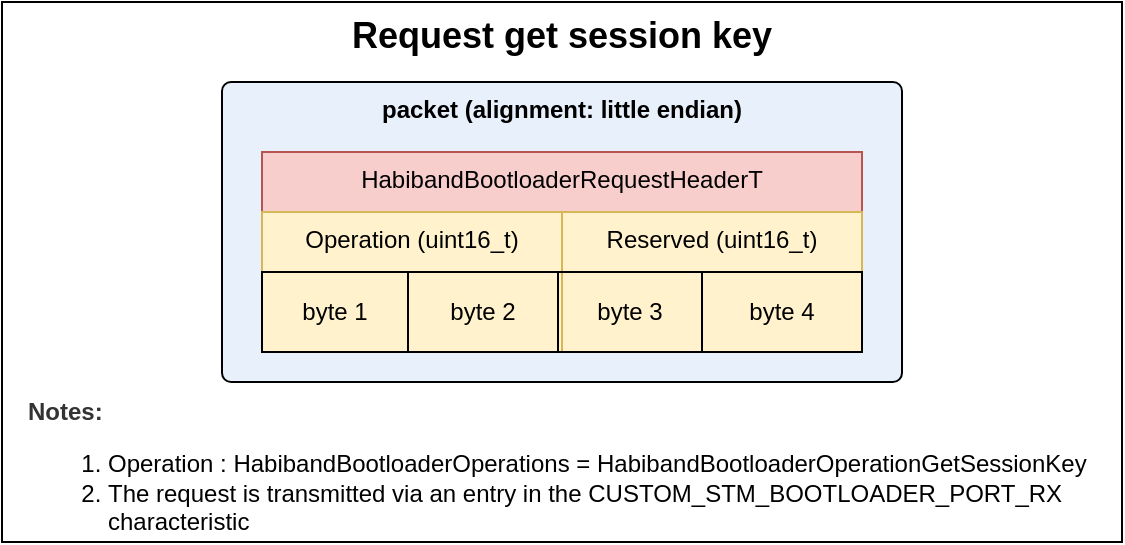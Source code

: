<mxfile version="13.9.9" type="device" pages="18"><diagram id="P3z4Bru35nJ378_facLE" name="RequestGetSessionKey"><mxGraphModel dx="813" dy="470" grid="1" gridSize="10" guides="1" tooltips="1" connect="1" arrows="1" fold="1" page="1" pageScale="1" pageWidth="827" pageHeight="1169" math="0" shadow="0"><root><mxCell id="Z0AguHFT-gMhaOsnjvSl-0"/><mxCell id="Z0AguHFT-gMhaOsnjvSl-1" parent="Z0AguHFT-gMhaOsnjvSl-0"/><mxCell id="Z0AguHFT-gMhaOsnjvSl-82" value="Request get session key" style="rounded=0;whiteSpace=wrap;html=1;fontSize=18;align=center;verticalAlign=top;fontStyle=1" parent="Z0AguHFT-gMhaOsnjvSl-1" vertex="1"><mxGeometry width="560" height="270" as="geometry"/></mxCell><mxCell id="Z0AguHFT-gMhaOsnjvSl-24" value="&lt;span style=&quot;font-weight: 700&quot;&gt;packet (alignment: little endian)&lt;/span&gt;" style="rounded=1;whiteSpace=wrap;html=1;fillColor=#E8F0FC;fontSize=12;align=center;verticalAlign=top;arcSize=3;" parent="Z0AguHFT-gMhaOsnjvSl-1" vertex="1"><mxGeometry x="110" y="40" width="340" height="150" as="geometry"/></mxCell><mxCell id="Z0AguHFT-gMhaOsnjvSl-31" value="HabibandBootloaderRequestHeaderT" style="rounded=0;whiteSpace=wrap;fillColor=#f8cecc;fontSize=12;align=center;strokeColor=#b85450;verticalAlign=top;" parent="Z0AguHFT-gMhaOsnjvSl-1" vertex="1"><mxGeometry x="130" y="75" width="300" height="95" as="geometry"/></mxCell><mxCell id="Z0AguHFT-gMhaOsnjvSl-29" value="Reserved (uint16_t)" style="rounded=0;whiteSpace=wrap;fillColor=#fff2cc;fontSize=12;align=center;strokeColor=#d6b656;verticalAlign=top;labelBorderColor=none;" parent="Z0AguHFT-gMhaOsnjvSl-1" vertex="1"><mxGeometry x="280" y="105" width="150" height="70" as="geometry"/></mxCell><mxCell id="Z0AguHFT-gMhaOsnjvSl-28" value="Operation (uint16_t)" style="rounded=0;whiteSpace=wrap;fillColor=#fff2cc;fontSize=12;align=center;strokeColor=#d6b656;verticalAlign=top;" parent="Z0AguHFT-gMhaOsnjvSl-1" vertex="1"><mxGeometry x="130" y="105" width="150" height="70" as="geometry"/></mxCell><mxCell id="Z0AguHFT-gMhaOsnjvSl-7" value="" style="shape=table;html=1;whiteSpace=wrap;startSize=0;container=1;collapsible=0;childLayout=tableLayout;fontSize=12;align=left;fillColor=none;" parent="Z0AguHFT-gMhaOsnjvSl-1" vertex="1"><mxGeometry x="130" y="135" width="300" height="40" as="geometry"/></mxCell><mxCell id="Z0AguHFT-gMhaOsnjvSl-8" value="" style="shape=partialRectangle;html=1;whiteSpace=wrap;collapsible=0;dropTarget=0;pointerEvents=0;fillColor=none;top=0;left=0;bottom=0;right=0;points=[[0,0.5],[1,0.5]];portConstraint=eastwest;" parent="Z0AguHFT-gMhaOsnjvSl-7" vertex="1"><mxGeometry width="300" height="40" as="geometry"/></mxCell><mxCell id="Z0AguHFT-gMhaOsnjvSl-23" value="byte 1" style="shape=partialRectangle;html=1;whiteSpace=wrap;connectable=0;fillColor=none;top=0;left=0;bottom=0;right=0;overflow=hidden;" parent="Z0AguHFT-gMhaOsnjvSl-8" vertex="1"><mxGeometry width="73" height="40" as="geometry"/></mxCell><mxCell id="Z0AguHFT-gMhaOsnjvSl-22" value="byte 2" style="shape=partialRectangle;html=1;whiteSpace=wrap;connectable=0;fillColor=none;top=0;left=0;bottom=0;right=0;overflow=hidden;" parent="Z0AguHFT-gMhaOsnjvSl-8" vertex="1"><mxGeometry x="73" width="75" height="40" as="geometry"/></mxCell><mxCell id="Z0AguHFT-gMhaOsnjvSl-21" value="byte 3" style="shape=partialRectangle;html=1;whiteSpace=wrap;connectable=0;fillColor=none;top=0;left=0;bottom=0;right=0;overflow=hidden;" parent="Z0AguHFT-gMhaOsnjvSl-8" vertex="1"><mxGeometry x="148" width="72" height="40" as="geometry"/></mxCell><mxCell id="Z0AguHFT-gMhaOsnjvSl-20" value="byte 4" style="shape=partialRectangle;html=1;whiteSpace=wrap;connectable=0;fillColor=none;top=0;left=0;bottom=0;right=0;overflow=hidden;" parent="Z0AguHFT-gMhaOsnjvSl-8" vertex="1"><mxGeometry x="220" width="80" height="40" as="geometry"/></mxCell><mxCell id="iEG1UxPbIl4rTCurzZ21-0" value="&lt;h1 style=&quot;font-size: 12px&quot;&gt;&lt;span style=&quot;color: rgb(51 , 51 , 51) ; text-align: center ; font-size: 12px&quot;&gt;Notes:&lt;/span&gt;&lt;br style=&quot;font-size: 12px&quot;&gt;&lt;/h1&gt;&lt;p style=&quot;font-size: 12px&quot;&gt;&lt;/p&gt;&lt;ol style=&quot;font-size: 12px&quot;&gt;&lt;li style=&quot;font-size: 12px&quot;&gt;&lt;span style=&quot;font-size: 12px ; text-align: center&quot;&gt;Operation : HabibandBootloaderOperations =&amp;nbsp;&lt;/span&gt;HabibandBootloaderOperationGetSessionKey&lt;br&gt;&lt;/li&gt;&lt;li style=&quot;font-size: 12px&quot;&gt;The request is transmitted via an entry in the CUSTOM_STM_BOOTLOADER_PORT_RX characteristic&lt;/li&gt;&lt;/ol&gt;&lt;p style=&quot;font-size: 12px&quot;&gt;&lt;/p&gt;&lt;br style=&quot;font-size: 12px&quot;&gt;&lt;p style=&quot;font-size: 12px&quot;&gt;&lt;span style=&quot;font-size: 12px&quot;&gt;&amp;nbsp;&lt;/span&gt;&lt;br style=&quot;font-size: 12px&quot;&gt;&lt;/p&gt;" style="text;html=1;strokeColor=none;fillColor=none;spacing=5;spacingTop=-20;whiteSpace=wrap;overflow=hidden;rounded=0;fontSize=12;align=left;horizontal=1;verticalAlign=top;" parent="Z0AguHFT-gMhaOsnjvSl-1" vertex="1"><mxGeometry x="7.5" y="200" width="545" height="70" as="geometry"/></mxCell></root></mxGraphModel></diagram><diagram id="N0NsBVyn15WpIAoqcyYG" name="ResponseGetSessionKey"><mxGraphModel dx="813" dy="470" grid="1" gridSize="10" guides="1" tooltips="1" connect="1" arrows="1" fold="1" page="1" pageScale="1" pageWidth="1169" pageHeight="827" math="0" shadow="0"><root><mxCell id="9aiH2pdPrhcgeTnOALCJ-0"/><mxCell id="9aiH2pdPrhcgeTnOALCJ-1" parent="9aiH2pdPrhcgeTnOALCJ-0"/><mxCell id="WOfma-BReH4A2D9cGfhs-0" value="Response get session key" style="rounded=0;whiteSpace=wrap;html=1;fontSize=18;align=center;verticalAlign=top;fontStyle=1" vertex="1" parent="9aiH2pdPrhcgeTnOALCJ-1"><mxGeometry width="560" height="300" as="geometry"/></mxCell><mxCell id="WOfma-BReH4A2D9cGfhs-1" value="HabibandBootloadeResponseT - packet (alignment: little endian)" style="rounded=1;whiteSpace=wrap;fillColor=#E8F0FC;fontSize=12;align=center;verticalAlign=top;arcSize=3;" vertex="1" parent="9aiH2pdPrhcgeTnOALCJ-1"><mxGeometry x="10" y="40" width="540" height="150" as="geometry"/></mxCell><mxCell id="WOfma-BReH4A2D9cGfhs-2" value="HabibandBootloadeResponseHeaderT" style="rounded=0;whiteSpace=wrap;fillColor=#f8cecc;fontSize=12;align=center;strokeColor=#b85450;verticalAlign=top;" vertex="1" parent="9aiH2pdPrhcgeTnOALCJ-1"><mxGeometry x="20" y="75" width="260" height="95" as="geometry"/></mxCell><mxCell id="WOfma-BReH4A2D9cGfhs-3" value="Result (uint16_t)" style="rounded=0;whiteSpace=wrap;fillColor=#fff2cc;fontSize=12;align=center;strokeColor=#d6b656;verticalAlign=top;labelBorderColor=none;" vertex="1" parent="9aiH2pdPrhcgeTnOALCJ-1"><mxGeometry x="150" y="105" width="130" height="70" as="geometry"/></mxCell><mxCell id="WOfma-BReH4A2D9cGfhs-4" value="Operation (uint16_t)" style="rounded=0;whiteSpace=wrap;fillColor=#fff2cc;fontSize=12;align=center;strokeColor=#d6b656;verticalAlign=top;" vertex="1" parent="9aiH2pdPrhcgeTnOALCJ-1"><mxGeometry x="20" y="105" width="130" height="70" as="geometry"/></mxCell><mxCell id="WOfma-BReH4A2D9cGfhs-5" value="" style="shape=table;html=1;whiteSpace=wrap;startSize=0;container=1;collapsible=0;childLayout=tableLayout;fontSize=12;align=left;fillColor=none;" vertex="1" parent="9aiH2pdPrhcgeTnOALCJ-1"><mxGeometry x="20" y="135" width="260" height="40" as="geometry"/></mxCell><mxCell id="WOfma-BReH4A2D9cGfhs-6" value="" style="shape=partialRectangle;html=1;whiteSpace=wrap;collapsible=0;dropTarget=0;pointerEvents=0;fillColor=none;top=0;left=0;bottom=0;right=0;points=[[0,0.5],[1,0.5]];portConstraint=eastwest;" vertex="1" parent="WOfma-BReH4A2D9cGfhs-5"><mxGeometry width="260" height="40" as="geometry"/></mxCell><mxCell id="WOfma-BReH4A2D9cGfhs-7" value="byte 1" style="shape=partialRectangle;html=1;whiteSpace=wrap;connectable=0;fillColor=none;top=0;left=0;bottom=0;right=0;overflow=hidden;" vertex="1" parent="WOfma-BReH4A2D9cGfhs-6"><mxGeometry width="63" height="40" as="geometry"/></mxCell><mxCell id="WOfma-BReH4A2D9cGfhs-8" value="byte 2" style="shape=partialRectangle;html=1;whiteSpace=wrap;connectable=0;fillColor=none;top=0;left=0;bottom=0;right=0;overflow=hidden;" vertex="1" parent="WOfma-BReH4A2D9cGfhs-6"><mxGeometry x="63" width="65" height="40" as="geometry"/></mxCell><mxCell id="WOfma-BReH4A2D9cGfhs-9" value="byte 3" style="shape=partialRectangle;html=1;whiteSpace=wrap;connectable=0;fillColor=none;top=0;left=0;bottom=0;right=0;overflow=hidden;" vertex="1" parent="WOfma-BReH4A2D9cGfhs-6"><mxGeometry x="128" width="63" height="40" as="geometry"/></mxCell><mxCell id="WOfma-BReH4A2D9cGfhs-10" value="byte 4" style="shape=partialRectangle;html=1;whiteSpace=wrap;connectable=0;fillColor=none;top=0;left=0;bottom=0;right=0;overflow=hidden;" vertex="1" parent="WOfma-BReH4A2D9cGfhs-6"><mxGeometry x="191" width="69" height="40" as="geometry"/></mxCell><mxCell id="WOfma-BReH4A2D9cGfhs-11" value="&lt;h1 style=&quot;font-size: 12px&quot;&gt;&lt;span style=&quot;color: rgb(51 , 51 , 51) ; text-align: center ; font-size: 12px&quot;&gt;Notes:&lt;/span&gt;&lt;br style=&quot;font-size: 12px&quot;&gt;&lt;/h1&gt;&lt;p style=&quot;font-size: 12px&quot;&gt;&lt;/p&gt;&lt;ol style=&quot;font-size: 12px&quot;&gt;&lt;li style=&quot;font-size: 12px&quot;&gt;&lt;span style=&quot;text-align: center&quot;&gt;Operation : HabibandBootloaderOperations =&amp;nbsp;&lt;/span&gt;HabibandBootloaderOperationGetSessionKey&lt;br&gt;&lt;/li&gt;&lt;li style=&quot;font-size: 12px&quot;&gt;&lt;span style=&quot;text-align: center&quot;&gt;Result : xResult&lt;/span&gt;&lt;br&gt;&lt;/li&gt;&lt;li style=&quot;font-size: 12px&quot;&gt;&lt;span style=&quot;text-align: center&quot;&gt;Value = SessionKey xor&amp;nbsp;&lt;/span&gt;HABIBAND_BOOTLOADER_REQUEST_GET_SESSION_KEY&lt;/li&gt;&lt;li style=&quot;font-size: 12px&quot;&gt;The request is transmitted via an entry in the CUSTOM_STM_BOOTLOADER_PORT_TX characteristic&lt;/li&gt;&lt;/ol&gt;&lt;p style=&quot;font-size: 12px&quot;&gt;&lt;/p&gt;&lt;br style=&quot;font-size: 12px&quot;&gt;&lt;p style=&quot;font-size: 12px&quot;&gt;&lt;span style=&quot;font-size: 12px&quot;&gt;&amp;nbsp;&lt;/span&gt;&lt;br style=&quot;font-size: 12px&quot;&gt;&lt;/p&gt;" style="text;html=1;strokeColor=none;fillColor=none;spacing=5;spacingTop=-20;whiteSpace=wrap;overflow=hidden;rounded=0;fontSize=12;align=left;horizontal=1;verticalAlign=top;" vertex="1" parent="9aiH2pdPrhcgeTnOALCJ-1"><mxGeometry x="7.5" y="200" width="545" height="100" as="geometry"/></mxCell><mxCell id="WOfma-BReH4A2D9cGfhs-12" value="Content" style="rounded=0;whiteSpace=wrap;fillColor=#f8cecc;fontSize=12;align=center;strokeColor=#b85450;verticalAlign=top;" vertex="1" parent="9aiH2pdPrhcgeTnOALCJ-1"><mxGeometry x="280" y="75" width="260" height="95" as="geometry"/></mxCell><mxCell id="WOfma-BReH4A2D9cGfhs-13" value="Value (int)" style="rounded=0;whiteSpace=wrap;fillColor=#fff2cc;fontSize=12;align=center;strokeColor=#d6b656;verticalAlign=top;" vertex="1" parent="9aiH2pdPrhcgeTnOALCJ-1"><mxGeometry x="280" y="105" width="260" height="70" as="geometry"/></mxCell><mxCell id="WOfma-BReH4A2D9cGfhs-14" value="" style="shape=table;html=1;whiteSpace=wrap;startSize=0;container=1;collapsible=0;childLayout=tableLayout;fontSize=12;align=left;fillColor=none;" vertex="1" parent="9aiH2pdPrhcgeTnOALCJ-1"><mxGeometry x="280" y="135" width="260" height="40" as="geometry"/></mxCell><mxCell id="WOfma-BReH4A2D9cGfhs-15" value="" style="shape=partialRectangle;html=1;whiteSpace=wrap;collapsible=0;dropTarget=0;pointerEvents=0;fillColor=none;top=0;left=0;bottom=0;right=0;points=[[0,0.5],[1,0.5]];portConstraint=eastwest;" vertex="1" parent="WOfma-BReH4A2D9cGfhs-14"><mxGeometry width="260" height="40" as="geometry"/></mxCell><mxCell id="WOfma-BReH4A2D9cGfhs-16" value="byte 5" style="shape=partialRectangle;html=1;whiteSpace=wrap;connectable=0;fillColor=none;top=0;left=0;bottom=0;right=0;overflow=hidden;" vertex="1" parent="WOfma-BReH4A2D9cGfhs-15"><mxGeometry width="63" height="40" as="geometry"/></mxCell><mxCell id="WOfma-BReH4A2D9cGfhs-17" value="byte 6" style="shape=partialRectangle;html=1;whiteSpace=wrap;connectable=0;fillColor=none;top=0;left=0;bottom=0;right=0;overflow=hidden;" vertex="1" parent="WOfma-BReH4A2D9cGfhs-15"><mxGeometry x="63" width="65" height="40" as="geometry"/></mxCell><mxCell id="WOfma-BReH4A2D9cGfhs-18" value="byte 7" style="shape=partialRectangle;html=1;whiteSpace=wrap;connectable=0;fillColor=none;top=0;left=0;bottom=0;right=0;overflow=hidden;" vertex="1" parent="WOfma-BReH4A2D9cGfhs-15"><mxGeometry x="128" width="63" height="40" as="geometry"/></mxCell><mxCell id="WOfma-BReH4A2D9cGfhs-19" value="byte 8" style="shape=partialRectangle;html=1;whiteSpace=wrap;connectable=0;fillColor=none;top=0;left=0;bottom=0;right=0;overflow=hidden;" vertex="1" parent="WOfma-BReH4A2D9cGfhs-15"><mxGeometry x="191" width="69" height="40" as="geometry"/></mxCell></root></mxGraphModel></diagram><diagram id="j4F4kaR169N7qSmV1fTO" name="RequestConfirmSessionKey"><mxGraphModel dx="813" dy="470" grid="1" gridSize="10" guides="1" tooltips="1" connect="1" arrows="1" fold="1" page="1" pageScale="1" pageWidth="827" pageHeight="1169" math="0" shadow="0"><root><mxCell id="NcODhdGU5qDI5k-t-MF7-0"/><mxCell id="NcODhdGU5qDI5k-t-MF7-1" parent="NcODhdGU5qDI5k-t-MF7-0"/><mxCell id="31Q83FQyUdCICuukOjr7-0" value="Request confirm session key" style="rounded=0;whiteSpace=wrap;html=1;fontSize=18;align=center;verticalAlign=top;fontStyle=1" vertex="1" parent="NcODhdGU5qDI5k-t-MF7-1"><mxGeometry width="600" height="290" as="geometry"/></mxCell><mxCell id="31Q83FQyUdCICuukOjr7-1" value="&lt;span style=&quot;font-weight: 700&quot;&gt;packet (alignment: little endian)&lt;/span&gt;" style="rounded=1;whiteSpace=wrap;html=1;fillColor=#E8F0FC;fontSize=12;align=center;verticalAlign=top;arcSize=3;" vertex="1" parent="NcODhdGU5qDI5k-t-MF7-1"><mxGeometry x="10" y="40" width="580" height="150" as="geometry"/></mxCell><mxCell id="31Q83FQyUdCICuukOjr7-2" value="HabibandBootloaderRequestHeaderT" style="rounded=0;whiteSpace=wrap;fillColor=#f8cecc;fontSize=12;align=center;strokeColor=#b85450;verticalAlign=top;" vertex="1" parent="NcODhdGU5qDI5k-t-MF7-1"><mxGeometry x="20" y="75" width="260" height="95" as="geometry"/></mxCell><mxCell id="31Q83FQyUdCICuukOjr7-3" value="Reserved (uint16_t)" style="rounded=0;whiteSpace=wrap;fillColor=#fff2cc;fontSize=12;align=center;strokeColor=#d6b656;verticalAlign=top;labelBorderColor=none;" vertex="1" parent="NcODhdGU5qDI5k-t-MF7-1"><mxGeometry x="150" y="105" width="130" height="70" as="geometry"/></mxCell><mxCell id="31Q83FQyUdCICuukOjr7-4" value="Operation (uint16_t)" style="rounded=0;whiteSpace=wrap;fillColor=#fff2cc;fontSize=12;align=center;strokeColor=#d6b656;verticalAlign=top;" vertex="1" parent="NcODhdGU5qDI5k-t-MF7-1"><mxGeometry x="20" y="105" width="130" height="70" as="geometry"/></mxCell><mxCell id="31Q83FQyUdCICuukOjr7-5" value="" style="shape=table;html=1;whiteSpace=wrap;startSize=0;container=1;collapsible=0;childLayout=tableLayout;fontSize=12;align=left;fillColor=none;" vertex="1" parent="NcODhdGU5qDI5k-t-MF7-1"><mxGeometry x="20" y="135" width="260" height="40" as="geometry"/></mxCell><mxCell id="31Q83FQyUdCICuukOjr7-6" value="" style="shape=partialRectangle;html=1;whiteSpace=wrap;collapsible=0;dropTarget=0;pointerEvents=0;fillColor=none;top=0;left=0;bottom=0;right=0;points=[[0,0.5],[1,0.5]];portConstraint=eastwest;" vertex="1" parent="31Q83FQyUdCICuukOjr7-5"><mxGeometry width="260" height="40" as="geometry"/></mxCell><mxCell id="31Q83FQyUdCICuukOjr7-7" value="byte 1" style="shape=partialRectangle;html=1;whiteSpace=wrap;connectable=0;fillColor=none;top=0;left=0;bottom=0;right=0;overflow=hidden;" vertex="1" parent="31Q83FQyUdCICuukOjr7-6"><mxGeometry width="63" height="40" as="geometry"/></mxCell><mxCell id="31Q83FQyUdCICuukOjr7-8" value="byte 2" style="shape=partialRectangle;html=1;whiteSpace=wrap;connectable=0;fillColor=none;top=0;left=0;bottom=0;right=0;overflow=hidden;" vertex="1" parent="31Q83FQyUdCICuukOjr7-6"><mxGeometry x="63" width="65" height="40" as="geometry"/></mxCell><mxCell id="31Q83FQyUdCICuukOjr7-9" value="byte 3" style="shape=partialRectangle;html=1;whiteSpace=wrap;connectable=0;fillColor=none;top=0;left=0;bottom=0;right=0;overflow=hidden;" vertex="1" parent="31Q83FQyUdCICuukOjr7-6"><mxGeometry x="128" width="63" height="40" as="geometry"/></mxCell><mxCell id="31Q83FQyUdCICuukOjr7-10" value="byte 4" style="shape=partialRectangle;html=1;whiteSpace=wrap;connectable=0;fillColor=none;top=0;left=0;bottom=0;right=0;overflow=hidden;" vertex="1" parent="31Q83FQyUdCICuukOjr7-6"><mxGeometry x="191" width="69" height="40" as="geometry"/></mxCell><mxCell id="31Q83FQyUdCICuukOjr7-11" value="&lt;h1 style=&quot;font-size: 12px&quot;&gt;&lt;span style=&quot;color: rgb(51 , 51 , 51) ; text-align: center ; font-size: 12px&quot;&gt;Notes:&lt;/span&gt;&lt;br style=&quot;font-size: 12px&quot;&gt;&lt;/h1&gt;&lt;p style=&quot;font-size: 12px&quot;&gt;&lt;/p&gt;&lt;ol style=&quot;font-size: 12px&quot;&gt;&lt;li style=&quot;font-size: 12px&quot;&gt;&lt;span style=&quot;font-size: 12px ; text-align: center&quot;&gt;Operation : HabibandBootloaderOperations =&amp;nbsp;&lt;/span&gt;HabibandBootloaderOperationConfirmSessionKey&lt;/li&gt;&lt;li style=&quot;font-size: 12px&quot;&gt;Key = SessionKey xor HABIBAND_BOOTLOADER_REQUEST_CONFIRM_SESSION_KEY&lt;/li&gt;&lt;li style=&quot;font-size: 12px&quot;&gt;The request is transmitted via an entry in the CUSTOM_STM_BOOTLOADER_PORT_RX characteristic&lt;/li&gt;&lt;/ol&gt;&lt;p style=&quot;font-size: 12px&quot;&gt;&lt;/p&gt;&lt;br style=&quot;font-size: 12px&quot;&gt;&lt;p style=&quot;font-size: 12px&quot;&gt;&lt;span style=&quot;font-size: 12px&quot;&gt;&amp;nbsp;&lt;/span&gt;&lt;br style=&quot;font-size: 12px&quot;&gt;&lt;/p&gt;" style="text;html=1;strokeColor=none;fillColor=none;spacing=5;spacingTop=-20;whiteSpace=wrap;overflow=hidden;rounded=0;fontSize=12;align=left;horizontal=1;verticalAlign=top;" vertex="1" parent="NcODhdGU5qDI5k-t-MF7-1"><mxGeometry x="7.5" y="200" width="582.5" height="90" as="geometry"/></mxCell><mxCell id="31Q83FQyUdCICuukOjr7-12" value="HabibandBootloaderRequestConfirmationSessionKeyT" style="rounded=0;whiteSpace=wrap;fillColor=#f8cecc;fontSize=12;align=center;strokeColor=#b85450;verticalAlign=top;" vertex="1" parent="NcODhdGU5qDI5k-t-MF7-1"><mxGeometry x="280" y="75" width="300" height="95" as="geometry"/></mxCell><mxCell id="31Q83FQyUdCICuukOjr7-13" value="Key (int)" style="rounded=0;whiteSpace=wrap;fillColor=#fff2cc;fontSize=12;align=center;strokeColor=#d6b656;verticalAlign=middle;" vertex="1" parent="NcODhdGU5qDI5k-t-MF7-1"><mxGeometry x="280" y="105" width="300" height="70" as="geometry"/></mxCell></root></mxGraphModel></diagram><diagram id="btxVcJNu3KIkSOLO8TC0" name="ResponseConfirmSessionKey"><mxGraphModel dx="981" dy="567" grid="1" gridSize="10" guides="1" tooltips="1" connect="1" arrows="1" fold="1" page="1" pageScale="1" pageWidth="827" pageHeight="1169" math="0" shadow="0"><root><mxCell id="5AJ_8im2otoUUItYf7Xk-0"/><mxCell id="5AJ_8im2otoUUItYf7Xk-1" parent="5AJ_8im2otoUUItYf7Xk-0"/><mxCell id="hf4-QP9w9szy5V4ODRja-0" value="Response confirm session key" style="rounded=0;whiteSpace=wrap;html=1;fontSize=18;align=center;verticalAlign=top;fontStyle=1" vertex="1" parent="5AJ_8im2otoUUItYf7Xk-1"><mxGeometry width="560" height="300" as="geometry"/></mxCell><mxCell id="hf4-QP9w9szy5V4ODRja-1" value="HabibandBootloadeResponseT - packet (alignment: little endian)" style="rounded=1;whiteSpace=wrap;fillColor=#E8F0FC;fontSize=12;align=center;verticalAlign=top;arcSize=3;" vertex="1" parent="5AJ_8im2otoUUItYf7Xk-1"><mxGeometry x="10" y="40" width="540" height="150" as="geometry"/></mxCell><mxCell id="hf4-QP9w9szy5V4ODRja-2" value="HabibandBootloadeResponseHeaderT" style="rounded=0;whiteSpace=wrap;fillColor=#f8cecc;fontSize=12;align=center;strokeColor=#b85450;verticalAlign=top;" vertex="1" parent="5AJ_8im2otoUUItYf7Xk-1"><mxGeometry x="20" y="75" width="260" height="95" as="geometry"/></mxCell><mxCell id="hf4-QP9w9szy5V4ODRja-3" value="Result (uint16_t)" style="rounded=0;whiteSpace=wrap;fillColor=#fff2cc;fontSize=12;align=center;strokeColor=#d6b656;verticalAlign=top;labelBorderColor=none;" vertex="1" parent="5AJ_8im2otoUUItYf7Xk-1"><mxGeometry x="150" y="105" width="130" height="70" as="geometry"/></mxCell><mxCell id="hf4-QP9w9szy5V4ODRja-4" value="Operation (uint16_t)" style="rounded=0;whiteSpace=wrap;fillColor=#fff2cc;fontSize=12;align=center;strokeColor=#d6b656;verticalAlign=top;" vertex="1" parent="5AJ_8im2otoUUItYf7Xk-1"><mxGeometry x="20" y="105" width="130" height="70" as="geometry"/></mxCell><mxCell id="hf4-QP9w9szy5V4ODRja-5" value="" style="shape=table;html=1;whiteSpace=wrap;startSize=0;container=1;collapsible=0;childLayout=tableLayout;fontSize=12;align=left;fillColor=none;" vertex="1" parent="5AJ_8im2otoUUItYf7Xk-1"><mxGeometry x="20" y="135" width="260" height="40" as="geometry"/></mxCell><mxCell id="hf4-QP9w9szy5V4ODRja-6" value="" style="shape=partialRectangle;html=1;whiteSpace=wrap;collapsible=0;dropTarget=0;pointerEvents=0;fillColor=none;top=0;left=0;bottom=0;right=0;points=[[0,0.5],[1,0.5]];portConstraint=eastwest;" vertex="1" parent="hf4-QP9w9szy5V4ODRja-5"><mxGeometry width="260" height="40" as="geometry"/></mxCell><mxCell id="hf4-QP9w9szy5V4ODRja-7" value="byte 1" style="shape=partialRectangle;html=1;whiteSpace=wrap;connectable=0;fillColor=none;top=0;left=0;bottom=0;right=0;overflow=hidden;" vertex="1" parent="hf4-QP9w9szy5V4ODRja-6"><mxGeometry width="63" height="40" as="geometry"/></mxCell><mxCell id="hf4-QP9w9szy5V4ODRja-8" value="byte 2" style="shape=partialRectangle;html=1;whiteSpace=wrap;connectable=0;fillColor=none;top=0;left=0;bottom=0;right=0;overflow=hidden;" vertex="1" parent="hf4-QP9w9szy5V4ODRja-6"><mxGeometry x="63" width="65" height="40" as="geometry"/></mxCell><mxCell id="hf4-QP9w9szy5V4ODRja-9" value="byte 3" style="shape=partialRectangle;html=1;whiteSpace=wrap;connectable=0;fillColor=none;top=0;left=0;bottom=0;right=0;overflow=hidden;" vertex="1" parent="hf4-QP9w9szy5V4ODRja-6"><mxGeometry x="128" width="63" height="40" as="geometry"/></mxCell><mxCell id="hf4-QP9w9szy5V4ODRja-10" value="byte 4" style="shape=partialRectangle;html=1;whiteSpace=wrap;connectable=0;fillColor=none;top=0;left=0;bottom=0;right=0;overflow=hidden;" vertex="1" parent="hf4-QP9w9szy5V4ODRja-6"><mxGeometry x="191" width="69" height="40" as="geometry"/></mxCell><mxCell id="hf4-QP9w9szy5V4ODRja-11" value="&lt;h1 style=&quot;font-size: 12px&quot;&gt;&lt;span style=&quot;color: rgb(51 , 51 , 51) ; text-align: center ; font-size: 12px&quot;&gt;Notes:&lt;/span&gt;&lt;br style=&quot;font-size: 12px&quot;&gt;&lt;/h1&gt;&lt;p style=&quot;font-size: 12px&quot;&gt;&lt;/p&gt;&lt;ol style=&quot;font-size: 12px&quot;&gt;&lt;li style=&quot;font-size: 12px&quot;&gt;&lt;span style=&quot;text-align: center&quot;&gt;Operation : HabibandBootloaderOperations =&amp;nbsp;&lt;/span&gt;&amp;nbsp;HabibandBootloaderOperationConfirmSessionKey&lt;/li&gt;&lt;li style=&quot;font-size: 12px&quot;&gt;Result : xResult&lt;/li&gt;&lt;li style=&quot;font-size: 12px&quot;&gt;The request is transmitted via an entry in the CUSTOM_STM_BOOTLOADER_PORT_TX characteristic&lt;/li&gt;&lt;/ol&gt;&lt;p style=&quot;font-size: 12px&quot;&gt;&lt;/p&gt;&lt;br style=&quot;font-size: 12px&quot;&gt;&lt;p style=&quot;font-size: 12px&quot;&gt;&lt;span style=&quot;font-size: 12px&quot;&gt;&amp;nbsp;&lt;/span&gt;&lt;br style=&quot;font-size: 12px&quot;&gt;&lt;/p&gt;" style="text;html=1;strokeColor=none;fillColor=none;spacing=5;spacingTop=-20;whiteSpace=wrap;overflow=hidden;rounded=0;fontSize=12;align=left;horizontal=1;verticalAlign=top;" vertex="1" parent="5AJ_8im2otoUUItYf7Xk-1"><mxGeometry x="7.5" y="200" width="545" height="100" as="geometry"/></mxCell></root></mxGraphModel></diagram><diagram id="ThkRGf2xVO6z4X5_U4Wt" name="RequestStartBoot"><mxGraphModel dx="677" dy="391" grid="1" gridSize="10" guides="1" tooltips="1" connect="1" arrows="1" fold="1" page="1" pageScale="1" pageWidth="827" pageHeight="1169" math="0" shadow="0"><root><mxCell id="2tSqBIND82P6LI4PuGQE-0"/><mxCell id="2tSqBIND82P6LI4PuGQE-1" parent="2tSqBIND82P6LI4PuGQE-0"/><mxCell id="on-YZK9EDFsHYVAT3DgI-0" value="Request start boot" style="rounded=0;whiteSpace=wrap;html=1;fontSize=18;align=center;verticalAlign=top;fontStyle=1" vertex="1" parent="2tSqBIND82P6LI4PuGQE-1"><mxGeometry width="560" height="290" as="geometry"/></mxCell><mxCell id="on-YZK9EDFsHYVAT3DgI-1" value="&lt;span style=&quot;font-weight: 700&quot;&gt;packet (alignment: little endian)&lt;/span&gt;" style="rounded=1;whiteSpace=wrap;html=1;fillColor=#E8F0FC;fontSize=12;align=center;verticalAlign=top;arcSize=3;" vertex="1" parent="2tSqBIND82P6LI4PuGQE-1"><mxGeometry x="10" y="40" width="540" height="150" as="geometry"/></mxCell><mxCell id="on-YZK9EDFsHYVAT3DgI-2" value="HabibandBootloaderRequestHeaderT" style="rounded=0;whiteSpace=wrap;fillColor=#f8cecc;fontSize=12;align=center;strokeColor=#b85450;verticalAlign=top;" vertex="1" parent="2tSqBIND82P6LI4PuGQE-1"><mxGeometry x="20" y="75" width="260" height="95" as="geometry"/></mxCell><mxCell id="on-YZK9EDFsHYVAT3DgI-3" value="Reserved (uint16_t)" style="rounded=0;whiteSpace=wrap;fillColor=#fff2cc;fontSize=12;align=center;strokeColor=#d6b656;verticalAlign=top;labelBorderColor=none;" vertex="1" parent="2tSqBIND82P6LI4PuGQE-1"><mxGeometry x="150" y="105" width="130" height="70" as="geometry"/></mxCell><mxCell id="on-YZK9EDFsHYVAT3DgI-4" value="Operation (uint16_t)" style="rounded=0;whiteSpace=wrap;fillColor=#fff2cc;fontSize=12;align=center;strokeColor=#d6b656;verticalAlign=top;" vertex="1" parent="2tSqBIND82P6LI4PuGQE-1"><mxGeometry x="20" y="105" width="130" height="70" as="geometry"/></mxCell><mxCell id="on-YZK9EDFsHYVAT3DgI-5" value="" style="shape=table;html=1;whiteSpace=wrap;startSize=0;container=1;collapsible=0;childLayout=tableLayout;fontSize=12;align=left;fillColor=none;" vertex="1" parent="2tSqBIND82P6LI4PuGQE-1"><mxGeometry x="20" y="135" width="260" height="40" as="geometry"/></mxCell><mxCell id="on-YZK9EDFsHYVAT3DgI-6" value="" style="shape=partialRectangle;html=1;whiteSpace=wrap;collapsible=0;dropTarget=0;pointerEvents=0;fillColor=none;top=0;left=0;bottom=0;right=0;points=[[0,0.5],[1,0.5]];portConstraint=eastwest;" vertex="1" parent="on-YZK9EDFsHYVAT3DgI-5"><mxGeometry width="260" height="40" as="geometry"/></mxCell><mxCell id="on-YZK9EDFsHYVAT3DgI-7" value="byte 1" style="shape=partialRectangle;html=1;whiteSpace=wrap;connectable=0;fillColor=none;top=0;left=0;bottom=0;right=0;overflow=hidden;" vertex="1" parent="on-YZK9EDFsHYVAT3DgI-6"><mxGeometry width="63" height="40" as="geometry"/></mxCell><mxCell id="on-YZK9EDFsHYVAT3DgI-8" value="byte 2" style="shape=partialRectangle;html=1;whiteSpace=wrap;connectable=0;fillColor=none;top=0;left=0;bottom=0;right=0;overflow=hidden;" vertex="1" parent="on-YZK9EDFsHYVAT3DgI-6"><mxGeometry x="63" width="65" height="40" as="geometry"/></mxCell><mxCell id="on-YZK9EDFsHYVAT3DgI-9" value="byte 3" style="shape=partialRectangle;html=1;whiteSpace=wrap;connectable=0;fillColor=none;top=0;left=0;bottom=0;right=0;overflow=hidden;" vertex="1" parent="on-YZK9EDFsHYVAT3DgI-6"><mxGeometry x="128" width="63" height="40" as="geometry"/></mxCell><mxCell id="on-YZK9EDFsHYVAT3DgI-10" value="byte 4" style="shape=partialRectangle;html=1;whiteSpace=wrap;connectable=0;fillColor=none;top=0;left=0;bottom=0;right=0;overflow=hidden;" vertex="1" parent="on-YZK9EDFsHYVAT3DgI-6"><mxGeometry x="191" width="69" height="40" as="geometry"/></mxCell><mxCell id="on-YZK9EDFsHYVAT3DgI-11" value="&lt;h1 style=&quot;font-size: 12px&quot;&gt;&lt;span style=&quot;color: rgb(51 , 51 , 51) ; text-align: center ; font-size: 12px&quot;&gt;Notes:&lt;/span&gt;&lt;br style=&quot;font-size: 12px&quot;&gt;&lt;/h1&gt;&lt;p style=&quot;font-size: 12px&quot;&gt;&lt;/p&gt;&lt;ol style=&quot;font-size: 12px&quot;&gt;&lt;li style=&quot;font-size: 12px&quot;&gt;&lt;span style=&quot;font-size: 12px ; text-align: center&quot;&gt;Operation : HabibandBootloaderOperations =&amp;nbsp;&lt;/span&gt;HabibandBootloaderOperationStartBoot&lt;br&gt;&lt;/li&gt;&lt;li style=&quot;font-size: 12px&quot;&gt;Key = SessionKey xor&amp;nbsp;HABIBAND_BOOTLOADER_REQUEST_START_BOOT_KEY&lt;/li&gt;&lt;li style=&quot;font-size: 12px&quot;&gt;The request is transmitted via an entry in the CUSTOM_STM_BOOTLOADER_PORT_RX characteristic&lt;/li&gt;&lt;/ol&gt;&lt;p style=&quot;font-size: 12px&quot;&gt;&lt;/p&gt;&lt;br style=&quot;font-size: 12px&quot;&gt;&lt;p style=&quot;font-size: 12px&quot;&gt;&lt;span style=&quot;font-size: 12px&quot;&gt;&amp;nbsp;&lt;/span&gt;&lt;br style=&quot;font-size: 12px&quot;&gt;&lt;/p&gt;" style="text;html=1;strokeColor=none;fillColor=none;spacing=5;spacingTop=-20;whiteSpace=wrap;overflow=hidden;rounded=0;fontSize=12;align=left;horizontal=1;verticalAlign=top;" vertex="1" parent="2tSqBIND82P6LI4PuGQE-1"><mxGeometry x="7.5" y="200" width="545" height="90" as="geometry"/></mxCell><mxCell id="on-YZK9EDFsHYVAT3DgI-21" value="HabibandBootloaderRequestStartBootT" style="rounded=0;whiteSpace=wrap;fillColor=#f8cecc;fontSize=12;align=center;strokeColor=#b85450;verticalAlign=top;" vertex="1" parent="2tSqBIND82P6LI4PuGQE-1"><mxGeometry x="280" y="75" width="260" height="95" as="geometry"/></mxCell><mxCell id="on-YZK9EDFsHYVAT3DgI-23" value="Key (int)" style="rounded=0;whiteSpace=wrap;fillColor=#fff2cc;fontSize=12;align=center;strokeColor=#d6b656;verticalAlign=top;" vertex="1" parent="2tSqBIND82P6LI4PuGQE-1"><mxGeometry x="280" y="105" width="260" height="70" as="geometry"/></mxCell><mxCell id="on-YZK9EDFsHYVAT3DgI-24" value="" style="shape=table;html=1;whiteSpace=wrap;startSize=0;container=1;collapsible=0;childLayout=tableLayout;fontSize=12;align=left;fillColor=none;" vertex="1" parent="2tSqBIND82P6LI4PuGQE-1"><mxGeometry x="280" y="135" width="260" height="40" as="geometry"/></mxCell><mxCell id="on-YZK9EDFsHYVAT3DgI-25" value="" style="shape=partialRectangle;html=1;whiteSpace=wrap;collapsible=0;dropTarget=0;pointerEvents=0;fillColor=none;top=0;left=0;bottom=0;right=0;points=[[0,0.5],[1,0.5]];portConstraint=eastwest;" vertex="1" parent="on-YZK9EDFsHYVAT3DgI-24"><mxGeometry width="260" height="40" as="geometry"/></mxCell><mxCell id="on-YZK9EDFsHYVAT3DgI-26" value="byte 5" style="shape=partialRectangle;html=1;whiteSpace=wrap;connectable=0;fillColor=none;top=0;left=0;bottom=0;right=0;overflow=hidden;" vertex="1" parent="on-YZK9EDFsHYVAT3DgI-25"><mxGeometry width="63" height="40" as="geometry"/></mxCell><mxCell id="on-YZK9EDFsHYVAT3DgI-27" value="byte 6" style="shape=partialRectangle;html=1;whiteSpace=wrap;connectable=0;fillColor=none;top=0;left=0;bottom=0;right=0;overflow=hidden;" vertex="1" parent="on-YZK9EDFsHYVAT3DgI-25"><mxGeometry x="63" width="65" height="40" as="geometry"/></mxCell><mxCell id="on-YZK9EDFsHYVAT3DgI-28" value="byte 7" style="shape=partialRectangle;html=1;whiteSpace=wrap;connectable=0;fillColor=none;top=0;left=0;bottom=0;right=0;overflow=hidden;" vertex="1" parent="on-YZK9EDFsHYVAT3DgI-25"><mxGeometry x="128" width="63" height="40" as="geometry"/></mxCell><mxCell id="on-YZK9EDFsHYVAT3DgI-29" value="byte 8" style="shape=partialRectangle;html=1;whiteSpace=wrap;connectable=0;fillColor=none;top=0;left=0;bottom=0;right=0;overflow=hidden;" vertex="1" parent="on-YZK9EDFsHYVAT3DgI-25"><mxGeometry x="191" width="69" height="40" as="geometry"/></mxCell></root></mxGraphModel></diagram><diagram id="VnFCWa_AUQ5O_FnXjT2r" name="ResponseStartBoot"><mxGraphModel dx="981" dy="567" grid="1" gridSize="10" guides="1" tooltips="1" connect="1" arrows="1" fold="1" page="1" pageScale="1" pageWidth="827" pageHeight="1169" math="0" shadow="0"><root><mxCell id="HjTIshjMn-aEj38RlOl5-0"/><mxCell id="HjTIshjMn-aEj38RlOl5-1" parent="HjTIshjMn-aEj38RlOl5-0"/><mxCell id="JRwsbSw__ABK-NBh1wm6-0" value="Response start boot" style="rounded=0;whiteSpace=wrap;html=1;fontSize=18;align=center;verticalAlign=top;fontStyle=1" vertex="1" parent="HjTIshjMn-aEj38RlOl5-1"><mxGeometry width="560" height="290" as="geometry"/></mxCell><mxCell id="JRwsbSw__ABK-NBh1wm6-1" value="HabibandBootloadeResponseT - packet (alignment: little endian)" style="rounded=1;whiteSpace=wrap;fillColor=#E8F0FC;fontSize=12;align=center;verticalAlign=top;arcSize=3;" vertex="1" parent="HjTIshjMn-aEj38RlOl5-1"><mxGeometry x="10" y="40" width="540" height="150" as="geometry"/></mxCell><mxCell id="JRwsbSw__ABK-NBh1wm6-2" value="HabibandBootloadeResponseHeaderT" style="rounded=0;whiteSpace=wrap;fillColor=#f8cecc;fontSize=12;align=center;strokeColor=#b85450;verticalAlign=top;" vertex="1" parent="HjTIshjMn-aEj38RlOl5-1"><mxGeometry x="20" y="75" width="260" height="95" as="geometry"/></mxCell><mxCell id="JRwsbSw__ABK-NBh1wm6-3" value="Result (uint16_t)" style="rounded=0;whiteSpace=wrap;fillColor=#fff2cc;fontSize=12;align=center;strokeColor=#d6b656;verticalAlign=top;labelBorderColor=none;" vertex="1" parent="HjTIshjMn-aEj38RlOl5-1"><mxGeometry x="150" y="105" width="130" height="70" as="geometry"/></mxCell><mxCell id="JRwsbSw__ABK-NBh1wm6-4" value="Operation (uint16_t)" style="rounded=0;whiteSpace=wrap;fillColor=#fff2cc;fontSize=12;align=center;strokeColor=#d6b656;verticalAlign=top;" vertex="1" parent="HjTIshjMn-aEj38RlOl5-1"><mxGeometry x="20" y="105" width="130" height="70" as="geometry"/></mxCell><mxCell id="JRwsbSw__ABK-NBh1wm6-5" value="" style="shape=table;html=1;whiteSpace=wrap;startSize=0;container=1;collapsible=0;childLayout=tableLayout;fontSize=12;align=left;fillColor=none;" vertex="1" parent="HjTIshjMn-aEj38RlOl5-1"><mxGeometry x="20" y="135" width="260" height="40" as="geometry"/></mxCell><mxCell id="JRwsbSw__ABK-NBh1wm6-6" value="" style="shape=partialRectangle;html=1;whiteSpace=wrap;collapsible=0;dropTarget=0;pointerEvents=0;fillColor=none;top=0;left=0;bottom=0;right=0;points=[[0,0.5],[1,0.5]];portConstraint=eastwest;" vertex="1" parent="JRwsbSw__ABK-NBh1wm6-5"><mxGeometry width="260" height="40" as="geometry"/></mxCell><mxCell id="JRwsbSw__ABK-NBh1wm6-7" value="byte 1" style="shape=partialRectangle;html=1;whiteSpace=wrap;connectable=0;fillColor=none;top=0;left=0;bottom=0;right=0;overflow=hidden;" vertex="1" parent="JRwsbSw__ABK-NBh1wm6-6"><mxGeometry width="63" height="40" as="geometry"/></mxCell><mxCell id="JRwsbSw__ABK-NBh1wm6-8" value="byte 2" style="shape=partialRectangle;html=1;whiteSpace=wrap;connectable=0;fillColor=none;top=0;left=0;bottom=0;right=0;overflow=hidden;" vertex="1" parent="JRwsbSw__ABK-NBh1wm6-6"><mxGeometry x="63" width="65" height="40" as="geometry"/></mxCell><mxCell id="JRwsbSw__ABK-NBh1wm6-9" value="byte 3" style="shape=partialRectangle;html=1;whiteSpace=wrap;connectable=0;fillColor=none;top=0;left=0;bottom=0;right=0;overflow=hidden;" vertex="1" parent="JRwsbSw__ABK-NBh1wm6-6"><mxGeometry x="128" width="63" height="40" as="geometry"/></mxCell><mxCell id="JRwsbSw__ABK-NBh1wm6-10" value="byte 4" style="shape=partialRectangle;html=1;whiteSpace=wrap;connectable=0;fillColor=none;top=0;left=0;bottom=0;right=0;overflow=hidden;" vertex="1" parent="JRwsbSw__ABK-NBh1wm6-6"><mxGeometry x="191" width="69" height="40" as="geometry"/></mxCell><mxCell id="JRwsbSw__ABK-NBh1wm6-11" value="&lt;h1 style=&quot;font-size: 12px&quot;&gt;&lt;span style=&quot;color: rgb(51 , 51 , 51) ; text-align: center ; font-size: 12px&quot;&gt;Notes:&lt;/span&gt;&lt;br style=&quot;font-size: 12px&quot;&gt;&lt;/h1&gt;&lt;p style=&quot;font-size: 12px&quot;&gt;&lt;/p&gt;&lt;ol style=&quot;font-size: 12px&quot;&gt;&lt;li style=&quot;font-size: 12px&quot;&gt;&lt;span style=&quot;text-align: center&quot;&gt;Operation : HabibandBootloaderOperations =&amp;nbsp;&lt;/span&gt;&amp;nbsp;HabibandBootloaderOperationStartBoot&lt;br&gt;&lt;/li&gt;&lt;li style=&quot;font-size: 12px&quot;&gt;Result : xResult&lt;/li&gt;&lt;li style=&quot;font-size: 12px&quot;&gt;The request is transmitted via an entry in the CUSTOM_STM_BOOTLOADER_PORT_TX characteristic&lt;/li&gt;&lt;/ol&gt;&lt;p style=&quot;font-size: 12px&quot;&gt;&lt;/p&gt;&lt;br style=&quot;font-size: 12px&quot;&gt;&lt;p style=&quot;font-size: 12px&quot;&gt;&lt;span style=&quot;font-size: 12px&quot;&gt;&amp;nbsp;&lt;/span&gt;&lt;br style=&quot;font-size: 12px&quot;&gt;&lt;/p&gt;" style="text;html=1;strokeColor=none;fillColor=none;spacing=5;spacingTop=-20;whiteSpace=wrap;overflow=hidden;rounded=0;fontSize=12;align=left;horizontal=1;verticalAlign=top;" vertex="1" parent="HjTIshjMn-aEj38RlOl5-1"><mxGeometry x="7.5" y="200" width="545" height="90" as="geometry"/></mxCell></root></mxGraphModel></diagram><diagram id="VU6eJVqer2AHfSVMGxY7" name="RequestStartApp"><mxGraphModel dx="813" dy="470" grid="1" gridSize="10" guides="1" tooltips="1" connect="1" arrows="1" fold="1" page="1" pageScale="1" pageWidth="827" pageHeight="1169" math="0" shadow="0"><root><mxCell id="S8gGsvfJnDZKHwhTzDOY-0"/><mxCell id="S8gGsvfJnDZKHwhTzDOY-1" parent="S8gGsvfJnDZKHwhTzDOY-0"/><mxCell id="kWnHKX5y6TQJgCXEQtqA-0" value="Request start app" style="rounded=0;whiteSpace=wrap;html=1;fontSize=18;align=center;verticalAlign=top;fontStyle=1" vertex="1" parent="S8gGsvfJnDZKHwhTzDOY-1"><mxGeometry width="560" height="270" as="geometry"/></mxCell><mxCell id="kWnHKX5y6TQJgCXEQtqA-1" value="&lt;span style=&quot;font-weight: 700&quot;&gt;packet (alignment: little endian)&lt;/span&gt;" style="rounded=1;whiteSpace=wrap;html=1;fillColor=#E8F0FC;fontSize=12;align=center;verticalAlign=top;arcSize=3;" vertex="1" parent="S8gGsvfJnDZKHwhTzDOY-1"><mxGeometry x="10" y="40" width="540" height="150" as="geometry"/></mxCell><mxCell id="kWnHKX5y6TQJgCXEQtqA-2" value="HabibandBootloaderRequestHeaderT" style="rounded=0;whiteSpace=wrap;fillColor=#f8cecc;fontSize=12;align=center;strokeColor=#b85450;verticalAlign=top;" vertex="1" parent="S8gGsvfJnDZKHwhTzDOY-1"><mxGeometry x="20" y="75" width="260" height="95" as="geometry"/></mxCell><mxCell id="kWnHKX5y6TQJgCXEQtqA-3" value="Reserved (uint16_t)" style="rounded=0;whiteSpace=wrap;fillColor=#fff2cc;fontSize=12;align=center;strokeColor=#d6b656;verticalAlign=top;labelBorderColor=none;" vertex="1" parent="S8gGsvfJnDZKHwhTzDOY-1"><mxGeometry x="150" y="105" width="130" height="70" as="geometry"/></mxCell><mxCell id="kWnHKX5y6TQJgCXEQtqA-4" value="Operation (uint16_t)" style="rounded=0;whiteSpace=wrap;fillColor=#fff2cc;fontSize=12;align=center;strokeColor=#d6b656;verticalAlign=top;" vertex="1" parent="S8gGsvfJnDZKHwhTzDOY-1"><mxGeometry x="20" y="105" width="130" height="70" as="geometry"/></mxCell><mxCell id="kWnHKX5y6TQJgCXEQtqA-5" value="" style="shape=table;html=1;whiteSpace=wrap;startSize=0;container=1;collapsible=0;childLayout=tableLayout;fontSize=12;align=left;fillColor=none;" vertex="1" parent="S8gGsvfJnDZKHwhTzDOY-1"><mxGeometry x="20" y="135" width="260" height="40" as="geometry"/></mxCell><mxCell id="kWnHKX5y6TQJgCXEQtqA-6" value="" style="shape=partialRectangle;html=1;whiteSpace=wrap;collapsible=0;dropTarget=0;pointerEvents=0;fillColor=none;top=0;left=0;bottom=0;right=0;points=[[0,0.5],[1,0.5]];portConstraint=eastwest;" vertex="1" parent="kWnHKX5y6TQJgCXEQtqA-5"><mxGeometry width="260" height="40" as="geometry"/></mxCell><mxCell id="kWnHKX5y6TQJgCXEQtqA-7" value="byte 1" style="shape=partialRectangle;html=1;whiteSpace=wrap;connectable=0;fillColor=none;top=0;left=0;bottom=0;right=0;overflow=hidden;" vertex="1" parent="kWnHKX5y6TQJgCXEQtqA-6"><mxGeometry width="63" height="40" as="geometry"/></mxCell><mxCell id="kWnHKX5y6TQJgCXEQtqA-8" value="byte 2" style="shape=partialRectangle;html=1;whiteSpace=wrap;connectable=0;fillColor=none;top=0;left=0;bottom=0;right=0;overflow=hidden;" vertex="1" parent="kWnHKX5y6TQJgCXEQtqA-6"><mxGeometry x="63" width="65" height="40" as="geometry"/></mxCell><mxCell id="kWnHKX5y6TQJgCXEQtqA-9" value="byte 3" style="shape=partialRectangle;html=1;whiteSpace=wrap;connectable=0;fillColor=none;top=0;left=0;bottom=0;right=0;overflow=hidden;" vertex="1" parent="kWnHKX5y6TQJgCXEQtqA-6"><mxGeometry x="128" width="63" height="40" as="geometry"/></mxCell><mxCell id="kWnHKX5y6TQJgCXEQtqA-10" value="byte 4" style="shape=partialRectangle;html=1;whiteSpace=wrap;connectable=0;fillColor=none;top=0;left=0;bottom=0;right=0;overflow=hidden;" vertex="1" parent="kWnHKX5y6TQJgCXEQtqA-6"><mxGeometry x="191" width="69" height="40" as="geometry"/></mxCell><mxCell id="kWnHKX5y6TQJgCXEQtqA-11" value="&lt;h1 style=&quot;font-size: 12px&quot;&gt;&lt;span style=&quot;color: rgb(51 , 51 , 51) ; text-align: center ; font-size: 12px&quot;&gt;Notes:&lt;/span&gt;&lt;br style=&quot;font-size: 12px&quot;&gt;&lt;/h1&gt;&lt;p style=&quot;font-size: 12px&quot;&gt;&lt;/p&gt;&lt;ol style=&quot;font-size: 12px&quot;&gt;&lt;li style=&quot;font-size: 12px&quot;&gt;&lt;span style=&quot;font-size: 12px ; text-align: center&quot;&gt;Operation : HabibandBootloaderOperations =&amp;nbsp;&lt;/span&gt;HabibandBootloaderOperationStartApp&lt;br&gt;&lt;/li&gt;&lt;li style=&quot;font-size: 12px&quot;&gt;The request is transmitted via an entry in the CUSTOM_STM_BOOTLOADER_PORT_RX characteristic&lt;/li&gt;&lt;/ol&gt;&lt;p style=&quot;font-size: 12px&quot;&gt;&lt;/p&gt;&lt;br style=&quot;font-size: 12px&quot;&gt;&lt;p style=&quot;font-size: 12px&quot;&gt;&lt;span style=&quot;font-size: 12px&quot;&gt;&amp;nbsp;&lt;/span&gt;&lt;br style=&quot;font-size: 12px&quot;&gt;&lt;/p&gt;" style="text;html=1;strokeColor=none;fillColor=none;spacing=5;spacingTop=-20;whiteSpace=wrap;overflow=hidden;rounded=0;fontSize=12;align=left;horizontal=1;verticalAlign=top;" vertex="1" parent="S8gGsvfJnDZKHwhTzDOY-1"><mxGeometry x="7.5" y="200" width="545" height="70" as="geometry"/></mxCell></root></mxGraphModel></diagram><diagram id="Diw44VG5rfbwOkRvtwAN" name="ResponseStartApp"><mxGraphModel dx="981" dy="567" grid="1" gridSize="10" guides="1" tooltips="1" connect="1" arrows="1" fold="1" page="1" pageScale="1" pageWidth="827" pageHeight="1169" math="0" shadow="0"><root><mxCell id="FP2Mris3whIJAY6hS1wr-0"/><mxCell id="FP2Mris3whIJAY6hS1wr-1" parent="FP2Mris3whIJAY6hS1wr-0"/><mxCell id="-szsJBq69xAKCCeUTnzB-0" value="Response start app" style="rounded=0;whiteSpace=wrap;html=1;fontSize=18;align=center;verticalAlign=top;fontStyle=1" vertex="1" parent="FP2Mris3whIJAY6hS1wr-1"><mxGeometry width="560" height="290" as="geometry"/></mxCell><mxCell id="-szsJBq69xAKCCeUTnzB-1" value="HabibandBootloadeResponseT - packet (alignment: little endian)" style="rounded=1;whiteSpace=wrap;fillColor=#E8F0FC;fontSize=12;align=center;verticalAlign=top;arcSize=3;" vertex="1" parent="FP2Mris3whIJAY6hS1wr-1"><mxGeometry x="10" y="40" width="540" height="150" as="geometry"/></mxCell><mxCell id="-szsJBq69xAKCCeUTnzB-2" value="HabibandBootloadeResponseHeaderT" style="rounded=0;whiteSpace=wrap;fillColor=#f8cecc;fontSize=12;align=center;strokeColor=#b85450;verticalAlign=top;" vertex="1" parent="FP2Mris3whIJAY6hS1wr-1"><mxGeometry x="20" y="75" width="260" height="95" as="geometry"/></mxCell><mxCell id="-szsJBq69xAKCCeUTnzB-3" value="Result (uint16_t)" style="rounded=0;whiteSpace=wrap;fillColor=#fff2cc;fontSize=12;align=center;strokeColor=#d6b656;verticalAlign=top;labelBorderColor=none;" vertex="1" parent="FP2Mris3whIJAY6hS1wr-1"><mxGeometry x="150" y="105" width="130" height="70" as="geometry"/></mxCell><mxCell id="-szsJBq69xAKCCeUTnzB-4" value="Operation (uint16_t)" style="rounded=0;whiteSpace=wrap;fillColor=#fff2cc;fontSize=12;align=center;strokeColor=#d6b656;verticalAlign=top;" vertex="1" parent="FP2Mris3whIJAY6hS1wr-1"><mxGeometry x="20" y="105" width="130" height="70" as="geometry"/></mxCell><mxCell id="-szsJBq69xAKCCeUTnzB-5" value="" style="shape=table;html=1;whiteSpace=wrap;startSize=0;container=1;collapsible=0;childLayout=tableLayout;fontSize=12;align=left;fillColor=none;" vertex="1" parent="FP2Mris3whIJAY6hS1wr-1"><mxGeometry x="20" y="135" width="260" height="40" as="geometry"/></mxCell><mxCell id="-szsJBq69xAKCCeUTnzB-6" value="" style="shape=partialRectangle;html=1;whiteSpace=wrap;collapsible=0;dropTarget=0;pointerEvents=0;fillColor=none;top=0;left=0;bottom=0;right=0;points=[[0,0.5],[1,0.5]];portConstraint=eastwest;" vertex="1" parent="-szsJBq69xAKCCeUTnzB-5"><mxGeometry width="260" height="40" as="geometry"/></mxCell><mxCell id="-szsJBq69xAKCCeUTnzB-7" value="byte 1" style="shape=partialRectangle;html=1;whiteSpace=wrap;connectable=0;fillColor=none;top=0;left=0;bottom=0;right=0;overflow=hidden;" vertex="1" parent="-szsJBq69xAKCCeUTnzB-6"><mxGeometry width="63" height="40" as="geometry"/></mxCell><mxCell id="-szsJBq69xAKCCeUTnzB-8" value="byte 2" style="shape=partialRectangle;html=1;whiteSpace=wrap;connectable=0;fillColor=none;top=0;left=0;bottom=0;right=0;overflow=hidden;" vertex="1" parent="-szsJBq69xAKCCeUTnzB-6"><mxGeometry x="63" width="65" height="40" as="geometry"/></mxCell><mxCell id="-szsJBq69xAKCCeUTnzB-9" value="byte 3" style="shape=partialRectangle;html=1;whiteSpace=wrap;connectable=0;fillColor=none;top=0;left=0;bottom=0;right=0;overflow=hidden;" vertex="1" parent="-szsJBq69xAKCCeUTnzB-6"><mxGeometry x="128" width="63" height="40" as="geometry"/></mxCell><mxCell id="-szsJBq69xAKCCeUTnzB-10" value="byte 4" style="shape=partialRectangle;html=1;whiteSpace=wrap;connectable=0;fillColor=none;top=0;left=0;bottom=0;right=0;overflow=hidden;" vertex="1" parent="-szsJBq69xAKCCeUTnzB-6"><mxGeometry x="191" width="69" height="40" as="geometry"/></mxCell><mxCell id="-szsJBq69xAKCCeUTnzB-11" value="&lt;h1 style=&quot;font-size: 12px&quot;&gt;&lt;span style=&quot;color: rgb(51 , 51 , 51) ; text-align: center ; font-size: 12px&quot;&gt;Notes:&lt;/span&gt;&lt;br style=&quot;font-size: 12px&quot;&gt;&lt;/h1&gt;&lt;p style=&quot;font-size: 12px&quot;&gt;&lt;/p&gt;&lt;ol style=&quot;font-size: 12px&quot;&gt;&lt;li style=&quot;font-size: 12px&quot;&gt;&lt;span style=&quot;text-align: center&quot;&gt;Operation : HabibandBootloaderOperations =&amp;nbsp;&lt;/span&gt;&amp;nbsp;HabibandBootloaderOperationStartBoot&lt;br&gt;&lt;/li&gt;&lt;li style=&quot;font-size: 12px&quot;&gt;Result : xResult&lt;/li&gt;&lt;li style=&quot;font-size: 12px&quot;&gt;The request is transmitted via an entry in the CUSTOM_STM_BOOTLOADER_PORT_TX characteristic&lt;/li&gt;&lt;/ol&gt;&lt;p style=&quot;font-size: 12px&quot;&gt;&lt;/p&gt;&lt;br style=&quot;font-size: 12px&quot;&gt;&lt;p style=&quot;font-size: 12px&quot;&gt;&lt;span style=&quot;font-size: 12px&quot;&gt;&amp;nbsp;&lt;/span&gt;&lt;br style=&quot;font-size: 12px&quot;&gt;&lt;/p&gt;" style="text;html=1;strokeColor=none;fillColor=none;spacing=5;spacingTop=-20;whiteSpace=wrap;overflow=hidden;rounded=0;fontSize=12;align=left;horizontal=1;verticalAlign=top;" vertex="1" parent="FP2Mris3whIJAY6hS1wr-1"><mxGeometry x="7.5" y="200" width="545" height="80" as="geometry"/></mxCell></root></mxGraphModel></diagram><diagram id="wk1Hg0v1WZU38Y2pbrB-" name="RequestInitLoadFirmware"><mxGraphModel dx="813" dy="470" grid="1" gridSize="10" guides="1" tooltips="1" connect="1" arrows="1" fold="1" page="1" pageScale="1" pageWidth="827" pageHeight="1169" math="0" shadow="0"><root><mxCell id="XoXUhEJdM_gXra_ZX7LV-0"/><mxCell id="XoXUhEJdM_gXra_ZX7LV-1" parent="XoXUhEJdM_gXra_ZX7LV-0"/><mxCell id="qP5MMmYKGoWK45Znwubx-0" value="Request Init load firmware" style="rounded=0;whiteSpace=wrap;html=1;fontSize=18;align=center;verticalAlign=top;fontStyle=1" vertex="1" parent="XoXUhEJdM_gXra_ZX7LV-1"><mxGeometry width="690" height="270" as="geometry"/></mxCell><mxCell id="qP5MMmYKGoWK45Znwubx-1" value="&lt;span style=&quot;font-weight: 700&quot;&gt;packet (alignment: little endian)&lt;/span&gt;" style="rounded=1;whiteSpace=wrap;html=1;fillColor=#E8F0FC;fontSize=12;align=center;verticalAlign=top;arcSize=3;" vertex="1" parent="XoXUhEJdM_gXra_ZX7LV-1"><mxGeometry x="10" y="40" width="670" height="150" as="geometry"/></mxCell><mxCell id="qP5MMmYKGoWK45Znwubx-2" value="HabibandBootloaderRequestHeaderT" style="rounded=0;whiteSpace=wrap;fillColor=#f8cecc;fontSize=12;align=center;strokeColor=#b85450;verticalAlign=top;" vertex="1" parent="XoXUhEJdM_gXra_ZX7LV-1"><mxGeometry x="20" y="75" width="260" height="95" as="geometry"/></mxCell><mxCell id="qP5MMmYKGoWK45Znwubx-3" value="Reserved (uint16_t)" style="rounded=0;whiteSpace=wrap;fillColor=#fff2cc;fontSize=12;align=center;strokeColor=#d6b656;verticalAlign=top;labelBorderColor=none;" vertex="1" parent="XoXUhEJdM_gXra_ZX7LV-1"><mxGeometry x="150" y="105" width="130" height="70" as="geometry"/></mxCell><mxCell id="qP5MMmYKGoWK45Znwubx-4" value="Operation (uint16_t)" style="rounded=0;whiteSpace=wrap;fillColor=#fff2cc;fontSize=12;align=center;strokeColor=#d6b656;verticalAlign=top;" vertex="1" parent="XoXUhEJdM_gXra_ZX7LV-1"><mxGeometry x="20" y="105" width="130" height="70" as="geometry"/></mxCell><mxCell id="qP5MMmYKGoWK45Znwubx-5" value="" style="shape=table;html=1;whiteSpace=wrap;startSize=0;container=1;collapsible=0;childLayout=tableLayout;fontSize=12;align=left;fillColor=none;" vertex="1" parent="XoXUhEJdM_gXra_ZX7LV-1"><mxGeometry x="20" y="135" width="260" height="40" as="geometry"/></mxCell><mxCell id="qP5MMmYKGoWK45Znwubx-6" value="" style="shape=partialRectangle;html=1;whiteSpace=wrap;collapsible=0;dropTarget=0;pointerEvents=0;fillColor=none;top=0;left=0;bottom=0;right=0;points=[[0,0.5],[1,0.5]];portConstraint=eastwest;" vertex="1" parent="qP5MMmYKGoWK45Znwubx-5"><mxGeometry width="260" height="40" as="geometry"/></mxCell><mxCell id="qP5MMmYKGoWK45Znwubx-7" value="byte 1" style="shape=partialRectangle;html=1;whiteSpace=wrap;connectable=0;fillColor=none;top=0;left=0;bottom=0;right=0;overflow=hidden;" vertex="1" parent="qP5MMmYKGoWK45Znwubx-6"><mxGeometry width="63" height="40" as="geometry"/></mxCell><mxCell id="qP5MMmYKGoWK45Znwubx-8" value="byte 2" style="shape=partialRectangle;html=1;whiteSpace=wrap;connectable=0;fillColor=none;top=0;left=0;bottom=0;right=0;overflow=hidden;" vertex="1" parent="qP5MMmYKGoWK45Znwubx-6"><mxGeometry x="63" width="65" height="40" as="geometry"/></mxCell><mxCell id="qP5MMmYKGoWK45Znwubx-9" value="byte 3" style="shape=partialRectangle;html=1;whiteSpace=wrap;connectable=0;fillColor=none;top=0;left=0;bottom=0;right=0;overflow=hidden;" vertex="1" parent="qP5MMmYKGoWK45Znwubx-6"><mxGeometry x="128" width="63" height="40" as="geometry"/></mxCell><mxCell id="qP5MMmYKGoWK45Znwubx-10" value="byte 4" style="shape=partialRectangle;html=1;whiteSpace=wrap;connectable=0;fillColor=none;top=0;left=0;bottom=0;right=0;overflow=hidden;" vertex="1" parent="qP5MMmYKGoWK45Znwubx-6"><mxGeometry x="191" width="69" height="40" as="geometry"/></mxCell><mxCell id="qP5MMmYKGoWK45Znwubx-11" value="&lt;h1 style=&quot;font-size: 12px;&quot;&gt;&lt;span style=&quot;color: rgb(51, 51, 51); text-align: center; font-size: 12px;&quot;&gt;Notes:&lt;/span&gt;&lt;br style=&quot;font-size: 12px;&quot;&gt;&lt;/h1&gt;&lt;p style=&quot;font-size: 12px;&quot;&gt;&lt;/p&gt;&lt;ol style=&quot;font-size: 12px;&quot;&gt;&lt;li style=&quot;font-size: 12px;&quot;&gt;&lt;span style=&quot;font-size: 12px; text-align: center;&quot;&gt;Operation : HabibandBootloaderOperations =&amp;nbsp;&lt;/span&gt;HabibandBootloaderOperationInitLoadFirmware&lt;/li&gt;&lt;li style=&quot;font-size: 12px;&quot;&gt;&lt;span style=&quot;text-align: center; font-size: 12px;&quot;&gt;Key = SessionKey xor&amp;nbsp;&lt;/span&gt;HABIBAND_BOOTLOADER_REQUEST_INIT_LOAD_FIRMWARE_KEY&lt;/li&gt;&lt;li style=&quot;font-size: 12px;&quot;&gt;The request is transmitted via an entry in the CUSTOM_STM_BOOTLOADER_PORT_RX characteristic&lt;/li&gt;&lt;/ol&gt;" style="text;html=1;strokeColor=none;fillColor=none;spacing=5;spacingTop=-20;whiteSpace=wrap;overflow=hidden;rounded=0;fontSize=12;align=left;horizontal=1;verticalAlign=top;" vertex="1" parent="XoXUhEJdM_gXra_ZX7LV-1"><mxGeometry x="7.5" y="200" width="672.5" height="70" as="geometry"/></mxCell><mxCell id="qP5MMmYKGoWK45Znwubx-12" value="HabibandBootloaderRequestInitLoadFirmwareT" style="rounded=0;whiteSpace=wrap;fillColor=#f8cecc;fontSize=12;align=center;strokeColor=#b85450;verticalAlign=top;" vertex="1" parent="XoXUhEJdM_gXra_ZX7LV-1"><mxGeometry x="280" y="75" width="390" height="95" as="geometry"/></mxCell><mxCell id="qP5MMmYKGoWK45Znwubx-13" value="ImageSize(uint32_t)" style="rounded=0;whiteSpace=wrap;fillColor=#fff2cc;fontSize=12;align=center;strokeColor=#d6b656;verticalAlign=middle;labelBorderColor=none;" vertex="1" parent="XoXUhEJdM_gXra_ZX7LV-1"><mxGeometry x="410" y="105" width="130" height="70" as="geometry"/></mxCell><mxCell id="qP5MMmYKGoWK45Znwubx-14" value="Key (uint32_t)" style="rounded=0;whiteSpace=wrap;fillColor=#fff2cc;fontSize=12;align=center;strokeColor=#d6b656;verticalAlign=middle;" vertex="1" parent="XoXUhEJdM_gXra_ZX7LV-1"><mxGeometry x="280" y="105" width="130" height="70" as="geometry"/></mxCell><mxCell id="ny_6ALapAOs88mI48xah-0" value="ImageCRC(uint32_t)" style="rounded=0;whiteSpace=wrap;fillColor=#fff2cc;fontSize=12;align=center;strokeColor=#d6b656;verticalAlign=middle;labelBorderColor=none;" vertex="1" parent="XoXUhEJdM_gXra_ZX7LV-1"><mxGeometry x="540" y="105" width="130" height="70" as="geometry"/></mxCell></root></mxGraphModel></diagram><diagram id="281y6QLvbFOfvCwQDsZW" name="ResponseInitLoadFirmware"><mxGraphModel dx="813" dy="470" grid="1" gridSize="10" guides="1" tooltips="1" connect="1" arrows="1" fold="1" page="1" pageScale="1" pageWidth="827" pageHeight="1169" math="0" shadow="0"><root><mxCell id="oWdYKtIu9mmv1KsE-O_9-0"/><mxCell id="oWdYKtIu9mmv1KsE-O_9-1" parent="oWdYKtIu9mmv1KsE-O_9-0"/><mxCell id="_UV_krjti0jRMf1RhIOj-0" value="Response Init load firmware" style="rounded=0;whiteSpace=wrap;html=1;fontSize=18;align=center;verticalAlign=top;fontStyle=1" vertex="1" parent="oWdYKtIu9mmv1KsE-O_9-1"><mxGeometry width="560" height="300" as="geometry"/></mxCell><mxCell id="_UV_krjti0jRMf1RhIOj-1" value="HabibandBootloadeResponseT - packet (alignment: little endian)" style="rounded=1;whiteSpace=wrap;fillColor=#E8F0FC;fontSize=12;align=center;verticalAlign=top;arcSize=3;" vertex="1" parent="oWdYKtIu9mmv1KsE-O_9-1"><mxGeometry x="10" y="40" width="540" height="150" as="geometry"/></mxCell><mxCell id="_UV_krjti0jRMf1RhIOj-2" value="HabibandBootloadeResponseHeaderT" style="rounded=0;whiteSpace=wrap;fillColor=#f8cecc;fontSize=12;align=center;strokeColor=#b85450;verticalAlign=top;" vertex="1" parent="oWdYKtIu9mmv1KsE-O_9-1"><mxGeometry x="20" y="75" width="260" height="95" as="geometry"/></mxCell><mxCell id="_UV_krjti0jRMf1RhIOj-3" value="Result (uint16_t)" style="rounded=0;whiteSpace=wrap;fillColor=#fff2cc;fontSize=12;align=center;strokeColor=#d6b656;verticalAlign=top;labelBorderColor=none;" vertex="1" parent="oWdYKtIu9mmv1KsE-O_9-1"><mxGeometry x="150" y="105" width="130" height="70" as="geometry"/></mxCell><mxCell id="_UV_krjti0jRMf1RhIOj-4" value="Operation (uint16_t)" style="rounded=0;whiteSpace=wrap;fillColor=#fff2cc;fontSize=12;align=center;strokeColor=#d6b656;verticalAlign=top;" vertex="1" parent="oWdYKtIu9mmv1KsE-O_9-1"><mxGeometry x="20" y="105" width="130" height="70" as="geometry"/></mxCell><mxCell id="_UV_krjti0jRMf1RhIOj-5" value="" style="shape=table;html=1;whiteSpace=wrap;startSize=0;container=1;collapsible=0;childLayout=tableLayout;fontSize=12;align=left;fillColor=none;" vertex="1" parent="oWdYKtIu9mmv1KsE-O_9-1"><mxGeometry x="20" y="135" width="260" height="40" as="geometry"/></mxCell><mxCell id="_UV_krjti0jRMf1RhIOj-6" value="" style="shape=partialRectangle;html=1;whiteSpace=wrap;collapsible=0;dropTarget=0;pointerEvents=0;fillColor=none;top=0;left=0;bottom=0;right=0;points=[[0,0.5],[1,0.5]];portConstraint=eastwest;" vertex="1" parent="_UV_krjti0jRMf1RhIOj-5"><mxGeometry width="260" height="40" as="geometry"/></mxCell><mxCell id="_UV_krjti0jRMf1RhIOj-7" value="byte 1" style="shape=partialRectangle;html=1;whiteSpace=wrap;connectable=0;fillColor=none;top=0;left=0;bottom=0;right=0;overflow=hidden;" vertex="1" parent="_UV_krjti0jRMf1RhIOj-6"><mxGeometry width="63" height="40" as="geometry"/></mxCell><mxCell id="_UV_krjti0jRMf1RhIOj-8" value="byte 2" style="shape=partialRectangle;html=1;whiteSpace=wrap;connectable=0;fillColor=none;top=0;left=0;bottom=0;right=0;overflow=hidden;" vertex="1" parent="_UV_krjti0jRMf1RhIOj-6"><mxGeometry x="63" width="65" height="40" as="geometry"/></mxCell><mxCell id="_UV_krjti0jRMf1RhIOj-9" value="byte 3" style="shape=partialRectangle;html=1;whiteSpace=wrap;connectable=0;fillColor=none;top=0;left=0;bottom=0;right=0;overflow=hidden;" vertex="1" parent="_UV_krjti0jRMf1RhIOj-6"><mxGeometry x="128" width="63" height="40" as="geometry"/></mxCell><mxCell id="_UV_krjti0jRMf1RhIOj-10" value="byte 4" style="shape=partialRectangle;html=1;whiteSpace=wrap;connectable=0;fillColor=none;top=0;left=0;bottom=0;right=0;overflow=hidden;" vertex="1" parent="_UV_krjti0jRMf1RhIOj-6"><mxGeometry x="191" width="69" height="40" as="geometry"/></mxCell><mxCell id="_UV_krjti0jRMf1RhIOj-11" value="&lt;h1 style=&quot;font-size: 12px&quot;&gt;&lt;span style=&quot;color: rgb(51 , 51 , 51) ; text-align: center ; font-size: 12px&quot;&gt;Notes:&lt;/span&gt;&lt;br style=&quot;font-size: 12px&quot;&gt;&lt;/h1&gt;&lt;p style=&quot;font-size: 12px&quot;&gt;&lt;/p&gt;&lt;ol style=&quot;font-size: 12px&quot;&gt;&lt;li style=&quot;font-size: 12px&quot;&gt;&lt;span style=&quot;text-align: center&quot;&gt;Operation : HabibandBootloaderOperations =&amp;nbsp;&lt;/span&gt;&amp;nbsp;HabibandBootloaderOperationInitLoadFirmware&lt;br&gt;&lt;/li&gt;&lt;li style=&quot;font-size: 12px&quot;&gt;Result : xResult&lt;/li&gt;&lt;li style=&quot;font-size: 12px&quot;&gt;The request is transmitted via an entry in the CUSTOM_STM_BOOTLOADER_PORT_TX characteristic&lt;/li&gt;&lt;/ol&gt;&lt;p style=&quot;font-size: 12px&quot;&gt;&lt;/p&gt;&lt;br style=&quot;font-size: 12px&quot;&gt;&lt;p style=&quot;font-size: 12px&quot;&gt;&lt;span style=&quot;font-size: 12px&quot;&gt;&amp;nbsp;&lt;/span&gt;&lt;br style=&quot;font-size: 12px&quot;&gt;&lt;/p&gt;" style="text;html=1;strokeColor=none;fillColor=none;spacing=5;spacingTop=-20;whiteSpace=wrap;overflow=hidden;rounded=0;fontSize=12;align=left;horizontal=1;verticalAlign=top;" vertex="1" parent="oWdYKtIu9mmv1KsE-O_9-1"><mxGeometry x="7.5" y="200" width="545" height="100" as="geometry"/></mxCell></root></mxGraphModel></diagram><diagram id="6cX-EtmStNFQnEDnmdIb" name="RequestLoad"><mxGraphModel dx="813" dy="470" grid="1" gridSize="10" guides="1" tooltips="1" connect="1" arrows="1" fold="1" page="1" pageScale="1" pageWidth="827" pageHeight="1169" math="0" shadow="0"><root><mxCell id="0_mqAJYl7MRLINaW8ZPy-0"/><mxCell id="0_mqAJYl7MRLINaW8ZPy-1" parent="0_mqAJYl7MRLINaW8ZPy-0"/><mxCell id="qK71OeVst4-MgYvRXnKT-0" value="Request load firmware" style="rounded=0;whiteSpace=wrap;html=1;fontSize=18;align=center;verticalAlign=top;fontStyle=1" vertex="1" parent="0_mqAJYl7MRLINaW8ZPy-1"><mxGeometry width="610" height="310" as="geometry"/></mxCell><mxCell id="qK71OeVst4-MgYvRXnKT-1" value="&lt;span style=&quot;font-weight: 700&quot;&gt;packet (alignment: little endian)&lt;/span&gt;" style="rounded=1;whiteSpace=wrap;html=1;fillColor=#E8F0FC;fontSize=12;align=center;verticalAlign=top;arcSize=3;" vertex="1" parent="0_mqAJYl7MRLINaW8ZPy-1"><mxGeometry x="10" y="40" width="590" height="150" as="geometry"/></mxCell><mxCell id="qK71OeVst4-MgYvRXnKT-2" value="HabibandBootloaderRequestHeaderT" style="rounded=0;whiteSpace=wrap;fillColor=#f8cecc;fontSize=12;align=center;strokeColor=#b85450;verticalAlign=top;" vertex="1" parent="0_mqAJYl7MRLINaW8ZPy-1"><mxGeometry x="20" y="75" width="260" height="95" as="geometry"/></mxCell><mxCell id="qK71OeVst4-MgYvRXnKT-3" value="Reserved (uint16_t)" style="rounded=0;whiteSpace=wrap;fillColor=#fff2cc;fontSize=12;align=center;strokeColor=#d6b656;verticalAlign=top;labelBorderColor=none;" vertex="1" parent="0_mqAJYl7MRLINaW8ZPy-1"><mxGeometry x="150" y="105" width="130" height="70" as="geometry"/></mxCell><mxCell id="qK71OeVst4-MgYvRXnKT-4" value="Operation (uint16_t)" style="rounded=0;whiteSpace=wrap;fillColor=#fff2cc;fontSize=12;align=center;strokeColor=#d6b656;verticalAlign=top;" vertex="1" parent="0_mqAJYl7MRLINaW8ZPy-1"><mxGeometry x="20" y="105" width="130" height="70" as="geometry"/></mxCell><mxCell id="qK71OeVst4-MgYvRXnKT-5" value="" style="shape=table;html=1;whiteSpace=wrap;startSize=0;container=1;collapsible=0;childLayout=tableLayout;fontSize=12;align=left;fillColor=none;" vertex="1" parent="0_mqAJYl7MRLINaW8ZPy-1"><mxGeometry x="20" y="135" width="260" height="40" as="geometry"/></mxCell><mxCell id="qK71OeVst4-MgYvRXnKT-6" value="" style="shape=partialRectangle;html=1;whiteSpace=wrap;collapsible=0;dropTarget=0;pointerEvents=0;fillColor=none;top=0;left=0;bottom=0;right=0;points=[[0,0.5],[1,0.5]];portConstraint=eastwest;" vertex="1" parent="qK71OeVst4-MgYvRXnKT-5"><mxGeometry width="260" height="40" as="geometry"/></mxCell><mxCell id="qK71OeVst4-MgYvRXnKT-7" value="byte 1" style="shape=partialRectangle;html=1;whiteSpace=wrap;connectable=0;fillColor=none;top=0;left=0;bottom=0;right=0;overflow=hidden;" vertex="1" parent="qK71OeVst4-MgYvRXnKT-6"><mxGeometry width="63" height="40" as="geometry"/></mxCell><mxCell id="qK71OeVst4-MgYvRXnKT-8" value="byte 2" style="shape=partialRectangle;html=1;whiteSpace=wrap;connectable=0;fillColor=none;top=0;left=0;bottom=0;right=0;overflow=hidden;" vertex="1" parent="qK71OeVst4-MgYvRXnKT-6"><mxGeometry x="63" width="65" height="40" as="geometry"/></mxCell><mxCell id="qK71OeVst4-MgYvRXnKT-9" value="byte 3" style="shape=partialRectangle;html=1;whiteSpace=wrap;connectable=0;fillColor=none;top=0;left=0;bottom=0;right=0;overflow=hidden;" vertex="1" parent="qK71OeVst4-MgYvRXnKT-6"><mxGeometry x="128" width="63" height="40" as="geometry"/></mxCell><mxCell id="qK71OeVst4-MgYvRXnKT-10" value="byte 4" style="shape=partialRectangle;html=1;whiteSpace=wrap;connectable=0;fillColor=none;top=0;left=0;bottom=0;right=0;overflow=hidden;" vertex="1" parent="qK71OeVst4-MgYvRXnKT-6"><mxGeometry x="191" width="69" height="40" as="geometry"/></mxCell><mxCell id="qK71OeVst4-MgYvRXnKT-11" value="&lt;h1 style=&quot;font-size: 12px&quot;&gt;&lt;span style=&quot;color: rgb(51 , 51 , 51) ; text-align: center ; font-size: 12px&quot;&gt;Notes:&lt;/span&gt;&lt;br style=&quot;font-size: 12px&quot;&gt;&lt;/h1&gt;&lt;p style=&quot;font-size: 12px&quot;&gt;&lt;/p&gt;&lt;ol style=&quot;font-size: 12px&quot;&gt;&lt;li style=&quot;font-size: 12px&quot;&gt;&lt;span style=&quot;font-size: 12px ; text-align: center&quot;&gt;Operation : HabibandBootloaderOperations =&amp;nbsp;&lt;/span&gt;HabibandBootloaderOperationLoadFirmware&lt;/li&gt;&lt;li style=&quot;font-size: 12px&quot;&gt;Content&amp;nbsp;the content must be aligned to uint64_t except for the last packet&lt;/li&gt;&lt;li style=&quot;font-size: 12px&quot;&gt;The request is transmitted via an entry in the CUSTOM_STM_BOOTLOADER_PORT_RX characteristic&lt;br style=&quot;font-size: 12px&quot;&gt;&lt;/li&gt;&lt;li style=&quot;font-size: 12px&quot;&gt;Size_Bootloader_Port_Rx = 200 (defined from STM32_WPAN/App/custom_stm)&lt;br style=&quot;font-size: 12px&quot;&gt;&lt;/li&gt;&lt;li&gt;Maximum length content = Size_Bootloader_Port_Rx&amp;nbsp;- sizeof(&lt;span style=&quot;text-align: center&quot;&gt;HabibandBootloaderRequestHeaderT&lt;/span&gt;)&lt;/li&gt;&lt;/ol&gt;&lt;p style=&quot;font-size: 12px&quot;&gt;&lt;/p&gt;&lt;br style=&quot;font-size: 12px&quot;&gt;&lt;p style=&quot;font-size: 12px&quot;&gt;&lt;span style=&quot;font-size: 12px&quot;&gt;&amp;nbsp;&lt;/span&gt;&lt;br style=&quot;font-size: 12px&quot;&gt;&lt;/p&gt;" style="text;html=1;strokeColor=none;fillColor=none;spacing=5;spacingTop=-20;whiteSpace=wrap;overflow=hidden;rounded=0;fontSize=12;align=left;horizontal=1;verticalAlign=top;" vertex="1" parent="0_mqAJYl7MRLINaW8ZPy-1"><mxGeometry x="7.5" y="200" width="602.5" height="100" as="geometry"/></mxCell><mxCell id="qK71OeVst4-MgYvRXnKT-12" value="Content" style="rounded=0;whiteSpace=wrap;fillColor=#f8cecc;fontSize=12;align=center;strokeColor=#b85450;verticalAlign=top;" vertex="1" parent="0_mqAJYl7MRLINaW8ZPy-1"><mxGeometry x="280" y="75" width="310" height="95" as="geometry"/></mxCell><mxCell id="qK71OeVst4-MgYvRXnKT-14" value="uint8_t data[]" style="rounded=0;whiteSpace=wrap;fillColor=#fff2cc;fontSize=12;align=center;strokeColor=#d6b656;verticalAlign=middle;" vertex="1" parent="0_mqAJYl7MRLINaW8ZPy-1"><mxGeometry x="280" y="105" width="310" height="70" as="geometry"/></mxCell></root></mxGraphModel></diagram><diagram id="w-89rkTLUubLwkFCjM2E" name="ResponseLoad"><mxGraphModel dx="813" dy="470" grid="1" gridSize="10" guides="1" tooltips="1" connect="1" arrows="1" fold="1" page="1" pageScale="1" pageWidth="827" pageHeight="1169" math="0" shadow="0"><root><mxCell id="h1d-OvwqlPp00gZWO4te-0"/><mxCell id="h1d-OvwqlPp00gZWO4te-1" parent="h1d-OvwqlPp00gZWO4te-0"/><mxCell id="PKXZpcnn-CV900cMTLdf-0" value="Response load firmware" style="rounded=0;whiteSpace=wrap;html=1;fontSize=18;align=center;verticalAlign=top;fontStyle=1" vertex="1" parent="h1d-OvwqlPp00gZWO4te-1"><mxGeometry width="560" height="290" as="geometry"/></mxCell><mxCell id="PKXZpcnn-CV900cMTLdf-1" value="HabibandBootloadeResponseT - packet (alignment: little endian)" style="rounded=1;whiteSpace=wrap;fillColor=#E8F0FC;fontSize=12;align=center;verticalAlign=top;arcSize=3;" vertex="1" parent="h1d-OvwqlPp00gZWO4te-1"><mxGeometry x="10" y="40" width="540" height="150" as="geometry"/></mxCell><mxCell id="PKXZpcnn-CV900cMTLdf-2" value="HabibandBootloadeResponseHeaderT" style="rounded=0;whiteSpace=wrap;fillColor=#f8cecc;fontSize=12;align=center;strokeColor=#b85450;verticalAlign=top;" vertex="1" parent="h1d-OvwqlPp00gZWO4te-1"><mxGeometry x="20" y="75" width="260" height="95" as="geometry"/></mxCell><mxCell id="PKXZpcnn-CV900cMTLdf-3" value="Result (uint16_t)" style="rounded=0;whiteSpace=wrap;fillColor=#fff2cc;fontSize=12;align=center;strokeColor=#d6b656;verticalAlign=top;labelBorderColor=none;" vertex="1" parent="h1d-OvwqlPp00gZWO4te-1"><mxGeometry x="150" y="105" width="130" height="70" as="geometry"/></mxCell><mxCell id="PKXZpcnn-CV900cMTLdf-4" value="Operation (uint16_t)" style="rounded=0;whiteSpace=wrap;fillColor=#fff2cc;fontSize=12;align=center;strokeColor=#d6b656;verticalAlign=top;" vertex="1" parent="h1d-OvwqlPp00gZWO4te-1"><mxGeometry x="20" y="105" width="130" height="70" as="geometry"/></mxCell><mxCell id="PKXZpcnn-CV900cMTLdf-5" value="" style="shape=table;html=1;whiteSpace=wrap;startSize=0;container=1;collapsible=0;childLayout=tableLayout;fontSize=12;align=left;fillColor=none;" vertex="1" parent="h1d-OvwqlPp00gZWO4te-1"><mxGeometry x="20" y="135" width="260" height="40" as="geometry"/></mxCell><mxCell id="PKXZpcnn-CV900cMTLdf-6" value="" style="shape=partialRectangle;html=1;whiteSpace=wrap;collapsible=0;dropTarget=0;pointerEvents=0;fillColor=none;top=0;left=0;bottom=0;right=0;points=[[0,0.5],[1,0.5]];portConstraint=eastwest;" vertex="1" parent="PKXZpcnn-CV900cMTLdf-5"><mxGeometry width="260" height="40" as="geometry"/></mxCell><mxCell id="PKXZpcnn-CV900cMTLdf-7" value="byte 1" style="shape=partialRectangle;html=1;whiteSpace=wrap;connectable=0;fillColor=none;top=0;left=0;bottom=0;right=0;overflow=hidden;" vertex="1" parent="PKXZpcnn-CV900cMTLdf-6"><mxGeometry width="63" height="40" as="geometry"/></mxCell><mxCell id="PKXZpcnn-CV900cMTLdf-8" value="byte 2" style="shape=partialRectangle;html=1;whiteSpace=wrap;connectable=0;fillColor=none;top=0;left=0;bottom=0;right=0;overflow=hidden;" vertex="1" parent="PKXZpcnn-CV900cMTLdf-6"><mxGeometry x="63" width="65" height="40" as="geometry"/></mxCell><mxCell id="PKXZpcnn-CV900cMTLdf-9" value="byte 3" style="shape=partialRectangle;html=1;whiteSpace=wrap;connectable=0;fillColor=none;top=0;left=0;bottom=0;right=0;overflow=hidden;" vertex="1" parent="PKXZpcnn-CV900cMTLdf-6"><mxGeometry x="128" width="63" height="40" as="geometry"/></mxCell><mxCell id="PKXZpcnn-CV900cMTLdf-10" value="byte 4" style="shape=partialRectangle;html=1;whiteSpace=wrap;connectable=0;fillColor=none;top=0;left=0;bottom=0;right=0;overflow=hidden;" vertex="1" parent="PKXZpcnn-CV900cMTLdf-6"><mxGeometry x="191" width="69" height="40" as="geometry"/></mxCell><mxCell id="PKXZpcnn-CV900cMTLdf-11" value="&lt;h1 style=&quot;font-size: 12px&quot;&gt;&lt;span style=&quot;color: rgb(51 , 51 , 51) ; text-align: center ; font-size: 12px&quot;&gt;Notes:&lt;/span&gt;&lt;br style=&quot;font-size: 12px&quot;&gt;&lt;/h1&gt;&lt;p style=&quot;font-size: 12px&quot;&gt;&lt;/p&gt;&lt;ol style=&quot;font-size: 12px&quot;&gt;&lt;li style=&quot;font-size: 12px&quot;&gt;&lt;span style=&quot;text-align: center&quot;&gt;Operation : HabibandBootloaderOperations =&amp;nbsp;&lt;/span&gt;&amp;nbsp;HabibandBootloaderOperationLoadFirmware&lt;br&gt;&lt;/li&gt;&lt;li style=&quot;font-size: 12px&quot;&gt;Result : xResult&lt;/li&gt;&lt;li style=&quot;font-size: 12px&quot;&gt;The request is transmitted via an entry in the CUSTOM_STM_BOOTLOADER_PORT_TX characteristic&lt;/li&gt;&lt;/ol&gt;&lt;p style=&quot;font-size: 12px&quot;&gt;&lt;/p&gt;&lt;br style=&quot;font-size: 12px&quot;&gt;&lt;p style=&quot;font-size: 12px&quot;&gt;&lt;span style=&quot;font-size: 12px&quot;&gt;&amp;nbsp;&lt;/span&gt;&lt;br style=&quot;font-size: 12px&quot;&gt;&lt;/p&gt;" style="text;html=1;strokeColor=none;fillColor=none;spacing=5;spacingTop=-20;whiteSpace=wrap;overflow=hidden;rounded=0;fontSize=12;align=left;horizontal=1;verticalAlign=top;" vertex="1" parent="h1d-OvwqlPp00gZWO4te-1"><mxGeometry x="7.5" y="200" width="545" height="90" as="geometry"/></mxCell></root></mxGraphModel></diagram><diagram id="0M2ao9NMma3C2nFBmHqz" name="RequestConfirmationLoadFirmware"><mxGraphModel dx="813" dy="470" grid="1" gridSize="10" guides="1" tooltips="1" connect="1" arrows="1" fold="1" page="1" pageScale="1" pageWidth="827" pageHeight="1169" math="0" shadow="0"><root><mxCell id="BmqZfAI-51QInaicvJS--0"/><mxCell id="BmqZfAI-51QInaicvJS--1" parent="BmqZfAI-51QInaicvJS--0"/><mxCell id="qTWBjRb2zVycfdNdPjy7-0" value="Request confirmation load firmware" style="rounded=0;whiteSpace=wrap;html=1;fontSize=18;align=center;verticalAlign=top;fontStyle=1" vertex="1" parent="BmqZfAI-51QInaicvJS--1"><mxGeometry width="690" height="270" as="geometry"/></mxCell><mxCell id="qTWBjRb2zVycfdNdPjy7-1" value="&lt;span style=&quot;font-weight: 700&quot;&gt;packet (alignment: little endian)&lt;/span&gt;" style="rounded=1;whiteSpace=wrap;html=1;fillColor=#E8F0FC;fontSize=12;align=center;verticalAlign=top;arcSize=3;" vertex="1" parent="BmqZfAI-51QInaicvJS--1"><mxGeometry x="10" y="40" width="670" height="150" as="geometry"/></mxCell><mxCell id="qTWBjRb2zVycfdNdPjy7-2" value="HabibandBootloaderRequestHeaderT" style="rounded=0;whiteSpace=wrap;fillColor=#f8cecc;fontSize=12;align=center;strokeColor=#b85450;verticalAlign=top;" vertex="1" parent="BmqZfAI-51QInaicvJS--1"><mxGeometry x="20" y="75" width="260" height="95" as="geometry"/></mxCell><mxCell id="qTWBjRb2zVycfdNdPjy7-3" value="Reserved (uint16_t)" style="rounded=0;whiteSpace=wrap;fillColor=#fff2cc;fontSize=12;align=center;strokeColor=#d6b656;verticalAlign=top;labelBorderColor=none;" vertex="1" parent="BmqZfAI-51QInaicvJS--1"><mxGeometry x="150" y="105" width="130" height="70" as="geometry"/></mxCell><mxCell id="qTWBjRb2zVycfdNdPjy7-4" value="Operation (uint16_t)" style="rounded=0;whiteSpace=wrap;fillColor=#fff2cc;fontSize=12;align=center;strokeColor=#d6b656;verticalAlign=top;" vertex="1" parent="BmqZfAI-51QInaicvJS--1"><mxGeometry x="20" y="105" width="130" height="70" as="geometry"/></mxCell><mxCell id="qTWBjRb2zVycfdNdPjy7-5" value="" style="shape=table;html=1;whiteSpace=wrap;startSize=0;container=1;collapsible=0;childLayout=tableLayout;fontSize=12;align=left;fillColor=none;" vertex="1" parent="BmqZfAI-51QInaicvJS--1"><mxGeometry x="20" y="135" width="260" height="40" as="geometry"/></mxCell><mxCell id="qTWBjRb2zVycfdNdPjy7-6" value="" style="shape=partialRectangle;html=1;whiteSpace=wrap;collapsible=0;dropTarget=0;pointerEvents=0;fillColor=none;top=0;left=0;bottom=0;right=0;points=[[0,0.5],[1,0.5]];portConstraint=eastwest;" vertex="1" parent="qTWBjRb2zVycfdNdPjy7-5"><mxGeometry width="260" height="40" as="geometry"/></mxCell><mxCell id="qTWBjRb2zVycfdNdPjy7-7" value="byte 1" style="shape=partialRectangle;html=1;whiteSpace=wrap;connectable=0;fillColor=none;top=0;left=0;bottom=0;right=0;overflow=hidden;" vertex="1" parent="qTWBjRb2zVycfdNdPjy7-6"><mxGeometry width="63" height="40" as="geometry"/></mxCell><mxCell id="qTWBjRb2zVycfdNdPjy7-8" value="byte 2" style="shape=partialRectangle;html=1;whiteSpace=wrap;connectable=0;fillColor=none;top=0;left=0;bottom=0;right=0;overflow=hidden;" vertex="1" parent="qTWBjRb2zVycfdNdPjy7-6"><mxGeometry x="63" width="65" height="40" as="geometry"/></mxCell><mxCell id="qTWBjRb2zVycfdNdPjy7-9" value="byte 3" style="shape=partialRectangle;html=1;whiteSpace=wrap;connectable=0;fillColor=none;top=0;left=0;bottom=0;right=0;overflow=hidden;" vertex="1" parent="qTWBjRb2zVycfdNdPjy7-6"><mxGeometry x="128" width="63" height="40" as="geometry"/></mxCell><mxCell id="qTWBjRb2zVycfdNdPjy7-10" value="byte 4" style="shape=partialRectangle;html=1;whiteSpace=wrap;connectable=0;fillColor=none;top=0;left=0;bottom=0;right=0;overflow=hidden;" vertex="1" parent="qTWBjRb2zVycfdNdPjy7-6"><mxGeometry x="191" width="69" height="40" as="geometry"/></mxCell><mxCell id="qTWBjRb2zVycfdNdPjy7-11" value="&lt;h1 style=&quot;font-size: 12px&quot;&gt;&lt;span style=&quot;color: rgb(51 , 51 , 51) ; text-align: center ; font-size: 12px&quot;&gt;Notes:&lt;/span&gt;&lt;br style=&quot;font-size: 12px&quot;&gt;&lt;/h1&gt;&lt;p style=&quot;font-size: 12px&quot;&gt;&lt;/p&gt;&lt;ol style=&quot;font-size: 12px&quot;&gt;&lt;li style=&quot;font-size: 12px&quot;&gt;&lt;span style=&quot;font-size: 12px ; text-align: center&quot;&gt;Operation : HabibandBootloaderOperations =&amp;nbsp;&lt;/span&gt;HabibandBootloaderOperationConfirmationLoadFirmware&lt;/li&gt;&lt;li style=&quot;font-size: 12px&quot;&gt;&lt;span style=&quot;text-align: center&quot;&gt;Key = SessionKey xor&amp;nbsp;&lt;/span&gt;HABIBAND_BOOTLOADER_REQUEST_CONFIRMATION_LOAD_KEY&lt;/li&gt;&lt;li style=&quot;font-size: 12px&quot;&gt;The request is transmitted via an entry in the CUSTOM_STM_BOOTLOADER_PORT_RX characteristic&lt;/li&gt;&lt;/ol&gt;&lt;p style=&quot;font-size: 12px&quot;&gt;&lt;/p&gt;&lt;br style=&quot;font-size: 12px&quot;&gt;&lt;p style=&quot;font-size: 12px&quot;&gt;&lt;span style=&quot;font-size: 12px&quot;&gt;&amp;nbsp;&lt;/span&gt;&lt;br style=&quot;font-size: 12px&quot;&gt;&lt;/p&gt;" style="text;html=1;strokeColor=none;fillColor=none;spacing=5;spacingTop=-20;whiteSpace=wrap;overflow=hidden;rounded=0;fontSize=12;align=left;horizontal=1;verticalAlign=top;" vertex="1" parent="BmqZfAI-51QInaicvJS--1"><mxGeometry x="7.5" y="200" width="672.5" height="70" as="geometry"/></mxCell><mxCell id="qTWBjRb2zVycfdNdPjy7-12" value="HabibandBootloaderRequestConfirmationLoadFirmwareT" style="rounded=0;whiteSpace=wrap;fillColor=#f8cecc;fontSize=12;align=center;strokeColor=#b85450;verticalAlign=top;" vertex="1" parent="BmqZfAI-51QInaicvJS--1"><mxGeometry x="280" y="75" width="390" height="95" as="geometry"/></mxCell><mxCell id="qTWBjRb2zVycfdNdPjy7-14" value="Key (uint32_t)" style="rounded=0;whiteSpace=wrap;fillColor=#fff2cc;fontSize=12;align=center;strokeColor=#d6b656;verticalAlign=middle;" vertex="1" parent="BmqZfAI-51QInaicvJS--1"><mxGeometry x="280" y="105" width="390" height="70" as="geometry"/></mxCell></root></mxGraphModel></diagram><diagram id="OlmfB8luMKDIuj27LFHt" name="ResponseConfirmationLoadFirmware"><mxGraphModel dx="813" dy="470" grid="1" gridSize="10" guides="1" tooltips="1" connect="1" arrows="1" fold="1" page="1" pageScale="1" pageWidth="827" pageHeight="1169" math="0" shadow="0"><root><mxCell id="JE3RxfawFYh-frHgtNDU-0"/><mxCell id="JE3RxfawFYh-frHgtNDU-1" parent="JE3RxfawFYh-frHgtNDU-0"/><mxCell id="97aarv34aIdwkiElPGnb-0" value="Response confirmation load firmware" style="rounded=0;whiteSpace=wrap;html=1;fontSize=18;align=center;verticalAlign=top;fontStyle=1" vertex="1" parent="JE3RxfawFYh-frHgtNDU-1"><mxGeometry width="560" height="300" as="geometry"/></mxCell><mxCell id="97aarv34aIdwkiElPGnb-1" value="HabibandBootloadeResponseT - packet (alignment: little endian)" style="rounded=1;whiteSpace=wrap;fillColor=#E8F0FC;fontSize=12;align=center;verticalAlign=top;arcSize=3;" vertex="1" parent="JE3RxfawFYh-frHgtNDU-1"><mxGeometry x="10" y="40" width="540" height="150" as="geometry"/></mxCell><mxCell id="97aarv34aIdwkiElPGnb-2" value="HabibandBootloadeResponseHeaderT" style="rounded=0;whiteSpace=wrap;fillColor=#f8cecc;fontSize=12;align=center;strokeColor=#b85450;verticalAlign=top;" vertex="1" parent="JE3RxfawFYh-frHgtNDU-1"><mxGeometry x="20" y="75" width="260" height="95" as="geometry"/></mxCell><mxCell id="97aarv34aIdwkiElPGnb-3" value="Result (uint16_t)" style="rounded=0;whiteSpace=wrap;fillColor=#fff2cc;fontSize=12;align=center;strokeColor=#d6b656;verticalAlign=top;labelBorderColor=none;" vertex="1" parent="JE3RxfawFYh-frHgtNDU-1"><mxGeometry x="150" y="105" width="130" height="70" as="geometry"/></mxCell><mxCell id="97aarv34aIdwkiElPGnb-4" value="Operation (uint16_t)" style="rounded=0;whiteSpace=wrap;fillColor=#fff2cc;fontSize=12;align=center;strokeColor=#d6b656;verticalAlign=top;" vertex="1" parent="JE3RxfawFYh-frHgtNDU-1"><mxGeometry x="20" y="105" width="130" height="70" as="geometry"/></mxCell><mxCell id="97aarv34aIdwkiElPGnb-5" value="" style="shape=table;html=1;whiteSpace=wrap;startSize=0;container=1;collapsible=0;childLayout=tableLayout;fontSize=12;align=left;fillColor=none;" vertex="1" parent="JE3RxfawFYh-frHgtNDU-1"><mxGeometry x="20" y="135" width="260" height="40" as="geometry"/></mxCell><mxCell id="97aarv34aIdwkiElPGnb-6" value="" style="shape=partialRectangle;html=1;whiteSpace=wrap;collapsible=0;dropTarget=0;pointerEvents=0;fillColor=none;top=0;left=0;bottom=0;right=0;points=[[0,0.5],[1,0.5]];portConstraint=eastwest;" vertex="1" parent="97aarv34aIdwkiElPGnb-5"><mxGeometry width="260" height="40" as="geometry"/></mxCell><mxCell id="97aarv34aIdwkiElPGnb-7" value="byte 1" style="shape=partialRectangle;html=1;whiteSpace=wrap;connectable=0;fillColor=none;top=0;left=0;bottom=0;right=0;overflow=hidden;" vertex="1" parent="97aarv34aIdwkiElPGnb-6"><mxGeometry width="63" height="40" as="geometry"/></mxCell><mxCell id="97aarv34aIdwkiElPGnb-8" value="byte 2" style="shape=partialRectangle;html=1;whiteSpace=wrap;connectable=0;fillColor=none;top=0;left=0;bottom=0;right=0;overflow=hidden;" vertex="1" parent="97aarv34aIdwkiElPGnb-6"><mxGeometry x="63" width="65" height="40" as="geometry"/></mxCell><mxCell id="97aarv34aIdwkiElPGnb-9" value="byte 3" style="shape=partialRectangle;html=1;whiteSpace=wrap;connectable=0;fillColor=none;top=0;left=0;bottom=0;right=0;overflow=hidden;" vertex="1" parent="97aarv34aIdwkiElPGnb-6"><mxGeometry x="128" width="63" height="40" as="geometry"/></mxCell><mxCell id="97aarv34aIdwkiElPGnb-10" value="byte 4" style="shape=partialRectangle;html=1;whiteSpace=wrap;connectable=0;fillColor=none;top=0;left=0;bottom=0;right=0;overflow=hidden;" vertex="1" parent="97aarv34aIdwkiElPGnb-6"><mxGeometry x="191" width="69" height="40" as="geometry"/></mxCell><mxCell id="97aarv34aIdwkiElPGnb-11" value="&lt;h1 style=&quot;font-size: 12px&quot;&gt;&lt;span style=&quot;color: rgb(51 , 51 , 51) ; text-align: center ; font-size: 12px&quot;&gt;Notes:&lt;/span&gt;&lt;br style=&quot;font-size: 12px&quot;&gt;&lt;/h1&gt;&lt;p style=&quot;font-size: 12px&quot;&gt;&lt;/p&gt;&lt;ol style=&quot;font-size: 12px&quot;&gt;&lt;li style=&quot;font-size: 12px&quot;&gt;&lt;span style=&quot;text-align: center&quot;&gt;Operation : HabibandBootloaderOperations =&amp;nbsp;&lt;/span&gt;&amp;nbsp;HabibandBootloaderOperationConfirmationLoadFirmware&lt;br&gt;&lt;/li&gt;&lt;li style=&quot;font-size: 12px&quot;&gt;Result : xResult&lt;/li&gt;&lt;li style=&quot;font-size: 12px&quot;&gt;The request is transmitted via an entry in the CUSTOM_STM_BOOTLOADER_PORT_TX characteristic&lt;/li&gt;&lt;/ol&gt;&lt;p style=&quot;font-size: 12px&quot;&gt;&lt;/p&gt;&lt;br style=&quot;font-size: 12px&quot;&gt;&lt;p style=&quot;font-size: 12px&quot;&gt;&lt;span style=&quot;font-size: 12px&quot;&gt;&amp;nbsp;&lt;/span&gt;&lt;br style=&quot;font-size: 12px&quot;&gt;&lt;/p&gt;" style="text;html=1;strokeColor=none;fillColor=none;spacing=5;spacingTop=-20;whiteSpace=wrap;overflow=hidden;rounded=0;fontSize=12;align=left;horizontal=1;verticalAlign=top;" vertex="1" parent="JE3RxfawFYh-frHgtNDU-1"><mxGeometry x="7.5" y="200" width="545" height="100" as="geometry"/></mxCell></root></mxGraphModel></diagram><diagram id="BarwrfC_xnptuXXlB8g0" name="RequestCancelLoadFirmware"><mxGraphModel dx="813" dy="470" grid="1" gridSize="10" guides="1" tooltips="1" connect="1" arrows="1" fold="1" page="1" pageScale="1" pageWidth="827" pageHeight="1169" math="0" shadow="0"><root><mxCell id="IjyiumS_R28jCkARgetC-0"/><mxCell id="IjyiumS_R28jCkARgetC-1" parent="IjyiumS_R28jCkARgetC-0"/><mxCell id="6BJrDZJb61fxVl_LulWa-0" value="Request cancel load firmware" style="rounded=0;whiteSpace=wrap;html=1;fontSize=18;align=center;verticalAlign=top;fontStyle=1" vertex="1" parent="IjyiumS_R28jCkARgetC-1"><mxGeometry width="560" height="290" as="geometry"/></mxCell><mxCell id="6BJrDZJb61fxVl_LulWa-1" value="&lt;span style=&quot;font-weight: 700&quot;&gt;packet (alignment: little endian)&lt;/span&gt;" style="rounded=1;whiteSpace=wrap;html=1;fillColor=#E8F0FC;fontSize=12;align=center;verticalAlign=top;arcSize=3;" vertex="1" parent="IjyiumS_R28jCkARgetC-1"><mxGeometry x="10" y="40" width="540" height="150" as="geometry"/></mxCell><mxCell id="6BJrDZJb61fxVl_LulWa-2" value="HabibandBootloaderRequestHeaderT" style="rounded=0;whiteSpace=wrap;fillColor=#f8cecc;fontSize=12;align=center;strokeColor=#b85450;verticalAlign=top;" vertex="1" parent="IjyiumS_R28jCkARgetC-1"><mxGeometry x="20" y="75" width="260" height="95" as="geometry"/></mxCell><mxCell id="6BJrDZJb61fxVl_LulWa-3" value="Reserved (uint16_t)" style="rounded=0;whiteSpace=wrap;fillColor=#fff2cc;fontSize=12;align=center;strokeColor=#d6b656;verticalAlign=top;labelBorderColor=none;" vertex="1" parent="IjyiumS_R28jCkARgetC-1"><mxGeometry x="150" y="105" width="130" height="70" as="geometry"/></mxCell><mxCell id="6BJrDZJb61fxVl_LulWa-4" value="Operation (uint16_t)" style="rounded=0;whiteSpace=wrap;fillColor=#fff2cc;fontSize=12;align=center;strokeColor=#d6b656;verticalAlign=top;" vertex="1" parent="IjyiumS_R28jCkARgetC-1"><mxGeometry x="20" y="105" width="130" height="70" as="geometry"/></mxCell><mxCell id="6BJrDZJb61fxVl_LulWa-5" value="" style="shape=table;html=1;whiteSpace=wrap;startSize=0;container=1;collapsible=0;childLayout=tableLayout;fontSize=12;align=left;fillColor=none;" vertex="1" parent="IjyiumS_R28jCkARgetC-1"><mxGeometry x="20" y="135" width="260" height="40" as="geometry"/></mxCell><mxCell id="6BJrDZJb61fxVl_LulWa-6" value="" style="shape=partialRectangle;html=1;whiteSpace=wrap;collapsible=0;dropTarget=0;pointerEvents=0;fillColor=none;top=0;left=0;bottom=0;right=0;points=[[0,0.5],[1,0.5]];portConstraint=eastwest;" vertex="1" parent="6BJrDZJb61fxVl_LulWa-5"><mxGeometry width="260" height="40" as="geometry"/></mxCell><mxCell id="6BJrDZJb61fxVl_LulWa-7" value="byte 1" style="shape=partialRectangle;html=1;whiteSpace=wrap;connectable=0;fillColor=none;top=0;left=0;bottom=0;right=0;overflow=hidden;" vertex="1" parent="6BJrDZJb61fxVl_LulWa-6"><mxGeometry width="63" height="40" as="geometry"/></mxCell><mxCell id="6BJrDZJb61fxVl_LulWa-8" value="byte 2" style="shape=partialRectangle;html=1;whiteSpace=wrap;connectable=0;fillColor=none;top=0;left=0;bottom=0;right=0;overflow=hidden;" vertex="1" parent="6BJrDZJb61fxVl_LulWa-6"><mxGeometry x="63" width="65" height="40" as="geometry"/></mxCell><mxCell id="6BJrDZJb61fxVl_LulWa-9" value="byte 3" style="shape=partialRectangle;html=1;whiteSpace=wrap;connectable=0;fillColor=none;top=0;left=0;bottom=0;right=0;overflow=hidden;" vertex="1" parent="6BJrDZJb61fxVl_LulWa-6"><mxGeometry x="128" width="63" height="40" as="geometry"/></mxCell><mxCell id="6BJrDZJb61fxVl_LulWa-10" value="byte 4" style="shape=partialRectangle;html=1;whiteSpace=wrap;connectable=0;fillColor=none;top=0;left=0;bottom=0;right=0;overflow=hidden;" vertex="1" parent="6BJrDZJb61fxVl_LulWa-6"><mxGeometry x="191" width="69" height="40" as="geometry"/></mxCell><mxCell id="6BJrDZJb61fxVl_LulWa-11" value="&lt;h1 style=&quot;font-size: 12px&quot;&gt;&lt;span style=&quot;color: rgb(51 , 51 , 51) ; text-align: center ; font-size: 12px&quot;&gt;Notes:&lt;/span&gt;&lt;br style=&quot;font-size: 12px&quot;&gt;&lt;/h1&gt;&lt;p style=&quot;font-size: 12px&quot;&gt;&lt;/p&gt;&lt;ol style=&quot;font-size: 12px&quot;&gt;&lt;li style=&quot;font-size: 12px&quot;&gt;&lt;span style=&quot;font-size: 12px ; text-align: center&quot;&gt;Operation : HabibandBootloaderOperations =&amp;nbsp;&lt;/span&gt;HabibandBootloaderOperationCancelLoadFirmware&lt;/li&gt;&lt;li style=&quot;font-size: 12px&quot;&gt;The request is transmitted via an entry in the CUSTOM_STM_BOOTLOADER_PORT_RX characteristic&lt;/li&gt;&lt;/ol&gt;&lt;p style=&quot;font-size: 12px&quot;&gt;&lt;/p&gt;&lt;br style=&quot;font-size: 12px&quot;&gt;&lt;p style=&quot;font-size: 12px&quot;&gt;&lt;span style=&quot;font-size: 12px&quot;&gt;&amp;nbsp;&lt;/span&gt;&lt;br style=&quot;font-size: 12px&quot;&gt;&lt;/p&gt;" style="text;html=1;strokeColor=none;fillColor=none;spacing=5;spacingTop=-20;whiteSpace=wrap;overflow=hidden;rounded=0;fontSize=12;align=left;horizontal=1;verticalAlign=top;" vertex="1" parent="IjyiumS_R28jCkARgetC-1"><mxGeometry x="7.5" y="200" width="545" height="90" as="geometry"/></mxCell></root></mxGraphModel></diagram><diagram id="iNcCgYcKKh81rXLaEh0z" name="ResponseCancelLoadFirmware"><mxGraphModel dx="981" dy="567" grid="1" gridSize="10" guides="1" tooltips="1" connect="1" arrows="1" fold="1" page="1" pageScale="1" pageWidth="827" pageHeight="1169" math="0" shadow="0"><root><mxCell id="zulrPXam2bS2XFO6rUO1-0"/><mxCell id="zulrPXam2bS2XFO6rUO1-1" parent="zulrPXam2bS2XFO6rUO1-0"/><mxCell id="4wlABb0A9a8L3CnXRjmv-0" value="Response cancel load firmware" style="rounded=0;whiteSpace=wrap;html=1;fontSize=18;align=center;verticalAlign=top;fontStyle=1" vertex="1" parent="zulrPXam2bS2XFO6rUO1-1"><mxGeometry width="560" height="300" as="geometry"/></mxCell><mxCell id="4wlABb0A9a8L3CnXRjmv-1" value="HabibandBootloadeResponseT - packet (alignment: little endian)" style="rounded=1;whiteSpace=wrap;fillColor=#E8F0FC;fontSize=12;align=center;verticalAlign=top;arcSize=3;" vertex="1" parent="zulrPXam2bS2XFO6rUO1-1"><mxGeometry x="10" y="40" width="540" height="150" as="geometry"/></mxCell><mxCell id="4wlABb0A9a8L3CnXRjmv-2" value="HabibandBootloadeResponseHeaderT" style="rounded=0;whiteSpace=wrap;fillColor=#f8cecc;fontSize=12;align=center;strokeColor=#b85450;verticalAlign=top;" vertex="1" parent="zulrPXam2bS2XFO6rUO1-1"><mxGeometry x="20" y="75" width="260" height="95" as="geometry"/></mxCell><mxCell id="4wlABb0A9a8L3CnXRjmv-3" value="Result (uint16_t)" style="rounded=0;whiteSpace=wrap;fillColor=#fff2cc;fontSize=12;align=center;strokeColor=#d6b656;verticalAlign=top;labelBorderColor=none;" vertex="1" parent="zulrPXam2bS2XFO6rUO1-1"><mxGeometry x="150" y="105" width="130" height="70" as="geometry"/></mxCell><mxCell id="4wlABb0A9a8L3CnXRjmv-4" value="Operation (uint16_t)" style="rounded=0;whiteSpace=wrap;fillColor=#fff2cc;fontSize=12;align=center;strokeColor=#d6b656;verticalAlign=top;" vertex="1" parent="zulrPXam2bS2XFO6rUO1-1"><mxGeometry x="20" y="105" width="130" height="70" as="geometry"/></mxCell><mxCell id="4wlABb0A9a8L3CnXRjmv-5" value="" style="shape=table;html=1;whiteSpace=wrap;startSize=0;container=1;collapsible=0;childLayout=tableLayout;fontSize=12;align=left;fillColor=none;" vertex="1" parent="zulrPXam2bS2XFO6rUO1-1"><mxGeometry x="20" y="135" width="260" height="40" as="geometry"/></mxCell><mxCell id="4wlABb0A9a8L3CnXRjmv-6" value="" style="shape=partialRectangle;html=1;whiteSpace=wrap;collapsible=0;dropTarget=0;pointerEvents=0;fillColor=none;top=0;left=0;bottom=0;right=0;points=[[0,0.5],[1,0.5]];portConstraint=eastwest;" vertex="1" parent="4wlABb0A9a8L3CnXRjmv-5"><mxGeometry width="260" height="40" as="geometry"/></mxCell><mxCell id="4wlABb0A9a8L3CnXRjmv-7" value="byte 1" style="shape=partialRectangle;html=1;whiteSpace=wrap;connectable=0;fillColor=none;top=0;left=0;bottom=0;right=0;overflow=hidden;" vertex="1" parent="4wlABb0A9a8L3CnXRjmv-6"><mxGeometry width="63" height="40" as="geometry"/></mxCell><mxCell id="4wlABb0A9a8L3CnXRjmv-8" value="byte 2" style="shape=partialRectangle;html=1;whiteSpace=wrap;connectable=0;fillColor=none;top=0;left=0;bottom=0;right=0;overflow=hidden;" vertex="1" parent="4wlABb0A9a8L3CnXRjmv-6"><mxGeometry x="63" width="65" height="40" as="geometry"/></mxCell><mxCell id="4wlABb0A9a8L3CnXRjmv-9" value="byte 3" style="shape=partialRectangle;html=1;whiteSpace=wrap;connectable=0;fillColor=none;top=0;left=0;bottom=0;right=0;overflow=hidden;" vertex="1" parent="4wlABb0A9a8L3CnXRjmv-6"><mxGeometry x="128" width="63" height="40" as="geometry"/></mxCell><mxCell id="4wlABb0A9a8L3CnXRjmv-10" value="byte 4" style="shape=partialRectangle;html=1;whiteSpace=wrap;connectable=0;fillColor=none;top=0;left=0;bottom=0;right=0;overflow=hidden;" vertex="1" parent="4wlABb0A9a8L3CnXRjmv-6"><mxGeometry x="191" width="69" height="40" as="geometry"/></mxCell><mxCell id="4wlABb0A9a8L3CnXRjmv-11" value="&lt;h1 style=&quot;font-size: 12px&quot;&gt;&lt;span style=&quot;color: rgb(51 , 51 , 51) ; text-align: center ; font-size: 12px&quot;&gt;Notes:&lt;/span&gt;&lt;br style=&quot;font-size: 12px&quot;&gt;&lt;/h1&gt;&lt;p style=&quot;font-size: 12px&quot;&gt;&lt;/p&gt;&lt;ol style=&quot;font-size: 12px&quot;&gt;&lt;li style=&quot;font-size: 12px&quot;&gt;&lt;span style=&quot;text-align: center&quot;&gt;Operation : HabibandBootloaderOperations =&amp;nbsp;&lt;/span&gt;&amp;nbsp;HabibandBootloaderOperationCancelLoadFirmware&lt;br&gt;&lt;/li&gt;&lt;li style=&quot;font-size: 12px&quot;&gt;Result : xResult&lt;/li&gt;&lt;li style=&quot;font-size: 12px&quot;&gt;The request is transmitted via an entry in the CUSTOM_STM_BOOTLOADER_PORT_TX characteristic&lt;/li&gt;&lt;/ol&gt;&lt;p style=&quot;font-size: 12px&quot;&gt;&lt;/p&gt;&lt;br style=&quot;font-size: 12px&quot;&gt;&lt;p style=&quot;font-size: 12px&quot;&gt;&lt;span style=&quot;font-size: 12px&quot;&gt;&amp;nbsp;&lt;/span&gt;&lt;br style=&quot;font-size: 12px&quot;&gt;&lt;/p&gt;" style="text;html=1;strokeColor=none;fillColor=none;spacing=5;spacingTop=-20;whiteSpace=wrap;overflow=hidden;rounded=0;fontSize=12;align=left;horizontal=1;verticalAlign=top;" vertex="1" parent="zulrPXam2bS2XFO6rUO1-1"><mxGeometry x="7.5" y="200" width="545" height="100" as="geometry"/></mxCell></root></mxGraphModel></diagram><diagram id="xHl9EKMjT4NrRgcYDMPV" name="RequestReset"><mxGraphModel dx="813" dy="470" grid="1" gridSize="10" guides="1" tooltips="1" connect="1" arrows="1" fold="1" page="1" pageScale="1" pageWidth="827" pageHeight="1169" math="0" shadow="0"><root><mxCell id="_b1jF5-5tRx4OO8TCLpH-0"/><mxCell id="_b1jF5-5tRx4OO8TCLpH-1" parent="_b1jF5-5tRx4OO8TCLpH-0"/><mxCell id="pu2DT5D72JxS6sBjhNXU-0" value="Request reset" style="rounded=0;whiteSpace=wrap;html=1;fontSize=18;align=center;verticalAlign=top;fontStyle=1" vertex="1" parent="_b1jF5-5tRx4OO8TCLpH-1"><mxGeometry width="560" height="280" as="geometry"/></mxCell><mxCell id="pu2DT5D72JxS6sBjhNXU-1" value="&lt;span style=&quot;font-weight: 700&quot;&gt;packet (alignment: little endian)&lt;/span&gt;" style="rounded=1;whiteSpace=wrap;html=1;fillColor=#E8F0FC;fontSize=12;align=center;verticalAlign=top;arcSize=3;" vertex="1" parent="_b1jF5-5tRx4OO8TCLpH-1"><mxGeometry x="10" y="40" width="540" height="150" as="geometry"/></mxCell><mxCell id="pu2DT5D72JxS6sBjhNXU-2" value="HabibandBootloaderRequestHeaderT" style="rounded=0;whiteSpace=wrap;fillColor=#f8cecc;fontSize=12;align=center;strokeColor=#b85450;verticalAlign=top;" vertex="1" parent="_b1jF5-5tRx4OO8TCLpH-1"><mxGeometry x="20" y="75" width="260" height="95" as="geometry"/></mxCell><mxCell id="pu2DT5D72JxS6sBjhNXU-3" value="Reserved (uint16_t)" style="rounded=0;whiteSpace=wrap;fillColor=#fff2cc;fontSize=12;align=center;strokeColor=#d6b656;verticalAlign=top;labelBorderColor=none;" vertex="1" parent="_b1jF5-5tRx4OO8TCLpH-1"><mxGeometry x="150" y="105" width="130" height="70" as="geometry"/></mxCell><mxCell id="pu2DT5D72JxS6sBjhNXU-4" value="Operation (uint16_t)" style="rounded=0;whiteSpace=wrap;fillColor=#fff2cc;fontSize=12;align=center;strokeColor=#d6b656;verticalAlign=top;" vertex="1" parent="_b1jF5-5tRx4OO8TCLpH-1"><mxGeometry x="20" y="105" width="130" height="70" as="geometry"/></mxCell><mxCell id="pu2DT5D72JxS6sBjhNXU-5" value="" style="shape=table;html=1;whiteSpace=wrap;startSize=0;container=1;collapsible=0;childLayout=tableLayout;fontSize=12;align=left;fillColor=none;" vertex="1" parent="_b1jF5-5tRx4OO8TCLpH-1"><mxGeometry x="20" y="135" width="260" height="40" as="geometry"/></mxCell><mxCell id="pu2DT5D72JxS6sBjhNXU-6" value="" style="shape=partialRectangle;html=1;whiteSpace=wrap;collapsible=0;dropTarget=0;pointerEvents=0;fillColor=none;top=0;left=0;bottom=0;right=0;points=[[0,0.5],[1,0.5]];portConstraint=eastwest;" vertex="1" parent="pu2DT5D72JxS6sBjhNXU-5"><mxGeometry width="260" height="40" as="geometry"/></mxCell><mxCell id="pu2DT5D72JxS6sBjhNXU-7" value="byte 1" style="shape=partialRectangle;html=1;whiteSpace=wrap;connectable=0;fillColor=none;top=0;left=0;bottom=0;right=0;overflow=hidden;" vertex="1" parent="pu2DT5D72JxS6sBjhNXU-6"><mxGeometry width="63" height="40" as="geometry"/></mxCell><mxCell id="pu2DT5D72JxS6sBjhNXU-8" value="byte 2" style="shape=partialRectangle;html=1;whiteSpace=wrap;connectable=0;fillColor=none;top=0;left=0;bottom=0;right=0;overflow=hidden;" vertex="1" parent="pu2DT5D72JxS6sBjhNXU-6"><mxGeometry x="63" width="65" height="40" as="geometry"/></mxCell><mxCell id="pu2DT5D72JxS6sBjhNXU-9" value="byte 3" style="shape=partialRectangle;html=1;whiteSpace=wrap;connectable=0;fillColor=none;top=0;left=0;bottom=0;right=0;overflow=hidden;" vertex="1" parent="pu2DT5D72JxS6sBjhNXU-6"><mxGeometry x="128" width="63" height="40" as="geometry"/></mxCell><mxCell id="pu2DT5D72JxS6sBjhNXU-10" value="byte 4" style="shape=partialRectangle;html=1;whiteSpace=wrap;connectable=0;fillColor=none;top=0;left=0;bottom=0;right=0;overflow=hidden;" vertex="1" parent="pu2DT5D72JxS6sBjhNXU-6"><mxGeometry x="191" width="69" height="40" as="geometry"/></mxCell><mxCell id="pu2DT5D72JxS6sBjhNXU-11" value="&lt;h1 style=&quot;font-size: 12px&quot;&gt;&lt;span style=&quot;color: rgb(51 , 51 , 51) ; text-align: center ; font-size: 12px&quot;&gt;Notes:&lt;/span&gt;&lt;br style=&quot;font-size: 12px&quot;&gt;&lt;/h1&gt;&lt;p style=&quot;font-size: 12px&quot;&gt;&lt;/p&gt;&lt;ol style=&quot;font-size: 12px&quot;&gt;&lt;li style=&quot;font-size: 12px&quot;&gt;&lt;span style=&quot;font-size: 12px ; text-align: center&quot;&gt;Operation : HabibandBootloaderOperations =&amp;nbsp;&lt;/span&gt;HabibandBootloaderOperationReset&lt;/li&gt;&lt;li style=&quot;font-size: 12px&quot;&gt;The request is transmitted via an entry in the CUSTOM_STM_BOOTLOADER_PORT_RX characteristic&lt;/li&gt;&lt;/ol&gt;&lt;p style=&quot;font-size: 12px&quot;&gt;&lt;/p&gt;&lt;br style=&quot;font-size: 12px&quot;&gt;&lt;p style=&quot;font-size: 12px&quot;&gt;&lt;span style=&quot;font-size: 12px&quot;&gt;&amp;nbsp;&lt;/span&gt;&lt;br style=&quot;font-size: 12px&quot;&gt;&lt;/p&gt;" style="text;html=1;strokeColor=none;fillColor=none;spacing=5;spacingTop=-20;whiteSpace=wrap;overflow=hidden;rounded=0;fontSize=12;align=left;horizontal=1;verticalAlign=top;" vertex="1" parent="_b1jF5-5tRx4OO8TCLpH-1"><mxGeometry x="7.5" y="200" width="545" height="70" as="geometry"/></mxCell></root></mxGraphModel></diagram><diagram id="R86xVJQZW5ItlU-vfavZ" name="ResponseReset"><mxGraphModel dx="813" dy="470" grid="1" gridSize="10" guides="1" tooltips="1" connect="1" arrows="1" fold="1" page="1" pageScale="1" pageWidth="827" pageHeight="1169" math="0" shadow="0"><root><mxCell id="HpWOPXFjXhf1_Y5ntFy1-0"/><mxCell id="HpWOPXFjXhf1_Y5ntFy1-1" parent="HpWOPXFjXhf1_Y5ntFy1-0"/><mxCell id="TnXL9W8LKvQo1p9XgIdi-0" value="Response reset" style="rounded=0;whiteSpace=wrap;html=1;fontSize=18;align=center;verticalAlign=top;fontStyle=1" vertex="1" parent="HpWOPXFjXhf1_Y5ntFy1-1"><mxGeometry width="560" height="290" as="geometry"/></mxCell><mxCell id="TnXL9W8LKvQo1p9XgIdi-1" value="HabibandBootloadeResponseT - packet (alignment: little endian)" style="rounded=1;whiteSpace=wrap;fillColor=#E8F0FC;fontSize=12;align=center;verticalAlign=top;arcSize=3;" vertex="1" parent="HpWOPXFjXhf1_Y5ntFy1-1"><mxGeometry x="10" y="40" width="540" height="150" as="geometry"/></mxCell><mxCell id="TnXL9W8LKvQo1p9XgIdi-2" value="HabibandBootloadeResponseHeaderT" style="rounded=0;whiteSpace=wrap;fillColor=#f8cecc;fontSize=12;align=center;strokeColor=#b85450;verticalAlign=top;" vertex="1" parent="HpWOPXFjXhf1_Y5ntFy1-1"><mxGeometry x="20" y="75" width="260" height="95" as="geometry"/></mxCell><mxCell id="TnXL9W8LKvQo1p9XgIdi-3" value="Result (uint16_t)" style="rounded=0;whiteSpace=wrap;fillColor=#fff2cc;fontSize=12;align=center;strokeColor=#d6b656;verticalAlign=top;labelBorderColor=none;" vertex="1" parent="HpWOPXFjXhf1_Y5ntFy1-1"><mxGeometry x="150" y="105" width="130" height="70" as="geometry"/></mxCell><mxCell id="TnXL9W8LKvQo1p9XgIdi-4" value="Operation (uint16_t)" style="rounded=0;whiteSpace=wrap;fillColor=#fff2cc;fontSize=12;align=center;strokeColor=#d6b656;verticalAlign=top;" vertex="1" parent="HpWOPXFjXhf1_Y5ntFy1-1"><mxGeometry x="20" y="105" width="130" height="70" as="geometry"/></mxCell><mxCell id="TnXL9W8LKvQo1p9XgIdi-5" value="" style="shape=table;html=1;whiteSpace=wrap;startSize=0;container=1;collapsible=0;childLayout=tableLayout;fontSize=12;align=left;fillColor=none;" vertex="1" parent="HpWOPXFjXhf1_Y5ntFy1-1"><mxGeometry x="20" y="135" width="260" height="40" as="geometry"/></mxCell><mxCell id="TnXL9W8LKvQo1p9XgIdi-6" value="" style="shape=partialRectangle;html=1;whiteSpace=wrap;collapsible=0;dropTarget=0;pointerEvents=0;fillColor=none;top=0;left=0;bottom=0;right=0;points=[[0,0.5],[1,0.5]];portConstraint=eastwest;" vertex="1" parent="TnXL9W8LKvQo1p9XgIdi-5"><mxGeometry width="260" height="40" as="geometry"/></mxCell><mxCell id="TnXL9W8LKvQo1p9XgIdi-7" value="byte 1" style="shape=partialRectangle;html=1;whiteSpace=wrap;connectable=0;fillColor=none;top=0;left=0;bottom=0;right=0;overflow=hidden;" vertex="1" parent="TnXL9W8LKvQo1p9XgIdi-6"><mxGeometry width="63" height="40" as="geometry"/></mxCell><mxCell id="TnXL9W8LKvQo1p9XgIdi-8" value="byte 2" style="shape=partialRectangle;html=1;whiteSpace=wrap;connectable=0;fillColor=none;top=0;left=0;bottom=0;right=0;overflow=hidden;" vertex="1" parent="TnXL9W8LKvQo1p9XgIdi-6"><mxGeometry x="63" width="65" height="40" as="geometry"/></mxCell><mxCell id="TnXL9W8LKvQo1p9XgIdi-9" value="byte 3" style="shape=partialRectangle;html=1;whiteSpace=wrap;connectable=0;fillColor=none;top=0;left=0;bottom=0;right=0;overflow=hidden;" vertex="1" parent="TnXL9W8LKvQo1p9XgIdi-6"><mxGeometry x="128" width="63" height="40" as="geometry"/></mxCell><mxCell id="TnXL9W8LKvQo1p9XgIdi-10" value="byte 4" style="shape=partialRectangle;html=1;whiteSpace=wrap;connectable=0;fillColor=none;top=0;left=0;bottom=0;right=0;overflow=hidden;" vertex="1" parent="TnXL9W8LKvQo1p9XgIdi-6"><mxGeometry x="191" width="69" height="40" as="geometry"/></mxCell><mxCell id="TnXL9W8LKvQo1p9XgIdi-11" value="&lt;h1 style=&quot;font-size: 12px&quot;&gt;&lt;span style=&quot;color: rgb(51 , 51 , 51) ; text-align: center ; font-size: 12px&quot;&gt;Notes:&lt;/span&gt;&lt;br style=&quot;font-size: 12px&quot;&gt;&lt;/h1&gt;&lt;p style=&quot;font-size: 12px&quot;&gt;&lt;/p&gt;&lt;ol style=&quot;font-size: 12px&quot;&gt;&lt;li style=&quot;font-size: 12px&quot;&gt;&lt;span style=&quot;text-align: center&quot;&gt;Operation : HabibandBootloaderOperations =&amp;nbsp;&lt;/span&gt;&amp;nbsp;HabibandBootloaderOperationReset&lt;br&gt;&lt;/li&gt;&lt;li style=&quot;font-size: 12px&quot;&gt;Result : xResult&lt;/li&gt;&lt;li style=&quot;font-size: 12px&quot;&gt;The request is transmitted via an entry in the CUSTOM_STM_BOOTLOADER_PORT_TX characteristic&lt;/li&gt;&lt;/ol&gt;&lt;p style=&quot;font-size: 12px&quot;&gt;&lt;/p&gt;&lt;br style=&quot;font-size: 12px&quot;&gt;&lt;p style=&quot;font-size: 12px&quot;&gt;&lt;span style=&quot;font-size: 12px&quot;&gt;&amp;nbsp;&lt;/span&gt;&lt;br style=&quot;font-size: 12px&quot;&gt;&lt;/p&gt;" style="text;html=1;strokeColor=none;fillColor=none;spacing=5;spacingTop=-20;whiteSpace=wrap;overflow=hidden;rounded=0;fontSize=12;align=left;horizontal=1;verticalAlign=top;" vertex="1" parent="HpWOPXFjXhf1_Y5ntFy1-1"><mxGeometry x="7.5" y="200" width="545" height="90" as="geometry"/></mxCell></root></mxGraphModel></diagram></mxfile>